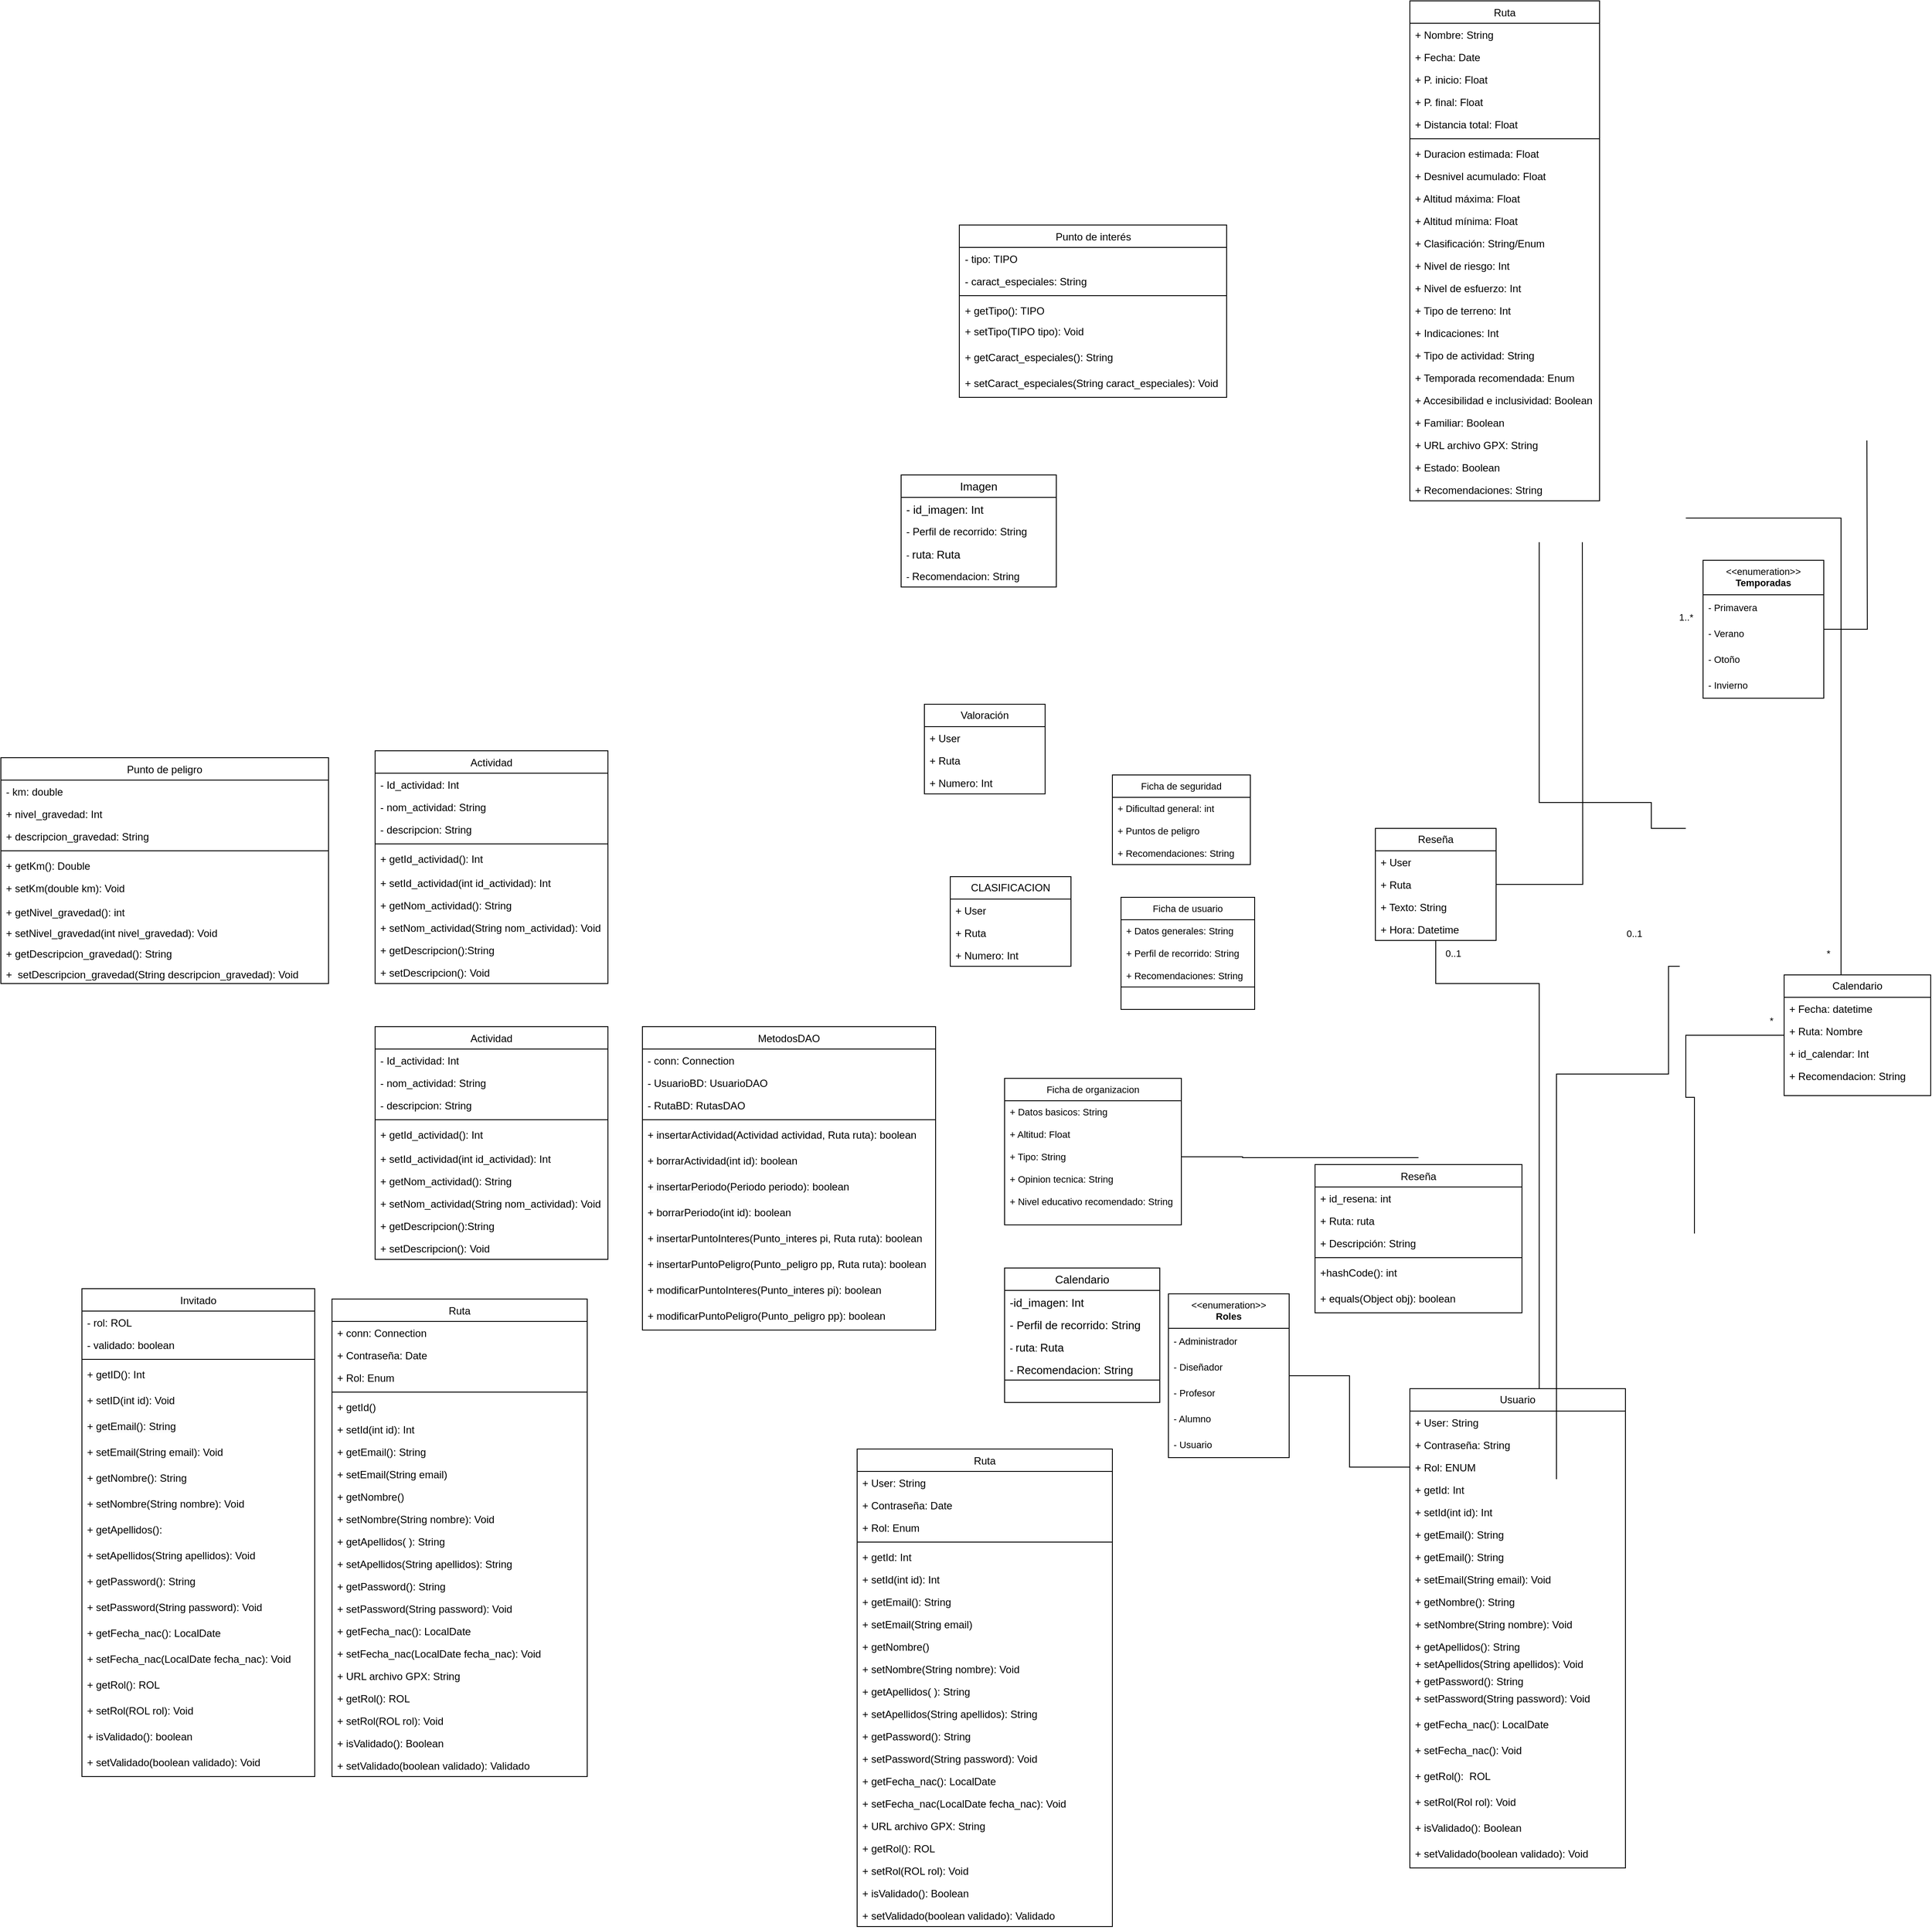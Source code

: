 <mxfile version="24.6.1" type="device">
  <diagram name="Página-1" id="BUjWcF9w_6ZaeXtxRTnA">
    <mxGraphModel dx="2510" dy="2687" grid="1" gridSize="10" guides="1" tooltips="1" connect="1" arrows="1" fold="1" page="1" pageScale="1" pageWidth="827" pageHeight="1169" math="0" shadow="0">
      <root>
        <mxCell id="0" />
        <mxCell id="1" parent="0" />
        <mxCell id="EKaNz2NjanfwlAUCV15X-1" value="Usuario" style="swimlane;fontStyle=0;childLayout=stackLayout;horizontal=1;startSize=26;fillColor=none;horizontalStack=0;resizeParent=1;resizeParentMax=0;resizeLast=0;collapsible=1;marginBottom=0;whiteSpace=wrap;html=1;" parent="1" vertex="1">
          <mxGeometry x="-20" y="1340" width="250" height="556" as="geometry" />
        </mxCell>
        <mxCell id="EKaNz2NjanfwlAUCV15X-2" value="+ User: String" style="text;strokeColor=none;fillColor=none;align=left;verticalAlign=top;spacingLeft=4;spacingRight=4;overflow=hidden;rotatable=0;points=[[0,0.5],[1,0.5]];portConstraint=eastwest;whiteSpace=wrap;html=1;" parent="EKaNz2NjanfwlAUCV15X-1" vertex="1">
          <mxGeometry y="26" width="250" height="26" as="geometry" />
        </mxCell>
        <mxCell id="EKaNz2NjanfwlAUCV15X-3" value="+ Contraseña: String" style="text;strokeColor=none;fillColor=none;align=left;verticalAlign=top;spacingLeft=4;spacingRight=4;overflow=hidden;rotatable=0;points=[[0,0.5],[1,0.5]];portConstraint=eastwest;whiteSpace=wrap;html=1;" parent="EKaNz2NjanfwlAUCV15X-1" vertex="1">
          <mxGeometry y="52" width="250" height="26" as="geometry" />
        </mxCell>
        <mxCell id="EKaNz2NjanfwlAUCV15X-4" value="+ Rol: ENUM" style="text;strokeColor=none;fillColor=none;align=left;verticalAlign=top;spacingLeft=4;spacingRight=4;overflow=hidden;rotatable=0;points=[[0,0.5],[1,0.5]];portConstraint=eastwest;whiteSpace=wrap;html=1;" parent="EKaNz2NjanfwlAUCV15X-1" vertex="1">
          <mxGeometry y="78" width="250" height="26" as="geometry" />
        </mxCell>
        <mxCell id="-DIci-uniLG4U7vf-XLS-126" value="+ getId: Int" style="text;strokeColor=none;fillColor=none;align=left;verticalAlign=top;spacingLeft=4;spacingRight=4;overflow=hidden;rotatable=0;points=[[0,0.5],[1,0.5]];portConstraint=eastwest;whiteSpace=wrap;html=1;" parent="EKaNz2NjanfwlAUCV15X-1" vertex="1">
          <mxGeometry y="104" width="250" height="26" as="geometry" />
        </mxCell>
        <mxCell id="-DIci-uniLG4U7vf-XLS-125" value="+ setId(int id): Int" style="text;strokeColor=none;fillColor=none;align=left;verticalAlign=top;spacingLeft=4;spacingRight=4;overflow=hidden;rotatable=0;points=[[0,0.5],[1,0.5]];portConstraint=eastwest;whiteSpace=wrap;html=1;" parent="EKaNz2NjanfwlAUCV15X-1" vertex="1">
          <mxGeometry y="130" width="250" height="26" as="geometry" />
        </mxCell>
        <mxCell id="-DIci-uniLG4U7vf-XLS-124" value="+ getEmail(): String&lt;div&gt;&lt;br&gt;&lt;div&gt;&lt;br&gt;&lt;/div&gt;&lt;/div&gt;" style="text;strokeColor=none;fillColor=none;align=left;verticalAlign=top;spacingLeft=4;spacingRight=4;overflow=hidden;rotatable=0;points=[[0,0.5],[1,0.5]];portConstraint=eastwest;whiteSpace=wrap;html=1;" parent="EKaNz2NjanfwlAUCV15X-1" vertex="1">
          <mxGeometry y="156" width="250" height="26" as="geometry" />
        </mxCell>
        <mxCell id="-DIci-uniLG4U7vf-XLS-154" value="+ getEmail(): String&lt;div&gt;&lt;br&gt;&lt;div&gt;&lt;br&gt;&lt;/div&gt;&lt;/div&gt;" style="text;strokeColor=none;fillColor=none;align=left;verticalAlign=top;spacingLeft=4;spacingRight=4;overflow=hidden;rotatable=0;points=[[0,0.5],[1,0.5]];portConstraint=eastwest;whiteSpace=wrap;html=1;" parent="EKaNz2NjanfwlAUCV15X-1" vertex="1">
          <mxGeometry y="182" width="250" height="26" as="geometry" />
        </mxCell>
        <mxCell id="-DIci-uniLG4U7vf-XLS-130" value="+ setEmail(String email): Void" style="text;strokeColor=none;fillColor=none;align=left;verticalAlign=top;spacingLeft=4;spacingRight=4;overflow=hidden;rotatable=0;points=[[0,0.5],[1,0.5]];portConstraint=eastwest;whiteSpace=wrap;html=1;" parent="EKaNz2NjanfwlAUCV15X-1" vertex="1">
          <mxGeometry y="208" width="250" height="26" as="geometry" />
        </mxCell>
        <mxCell id="-DIci-uniLG4U7vf-XLS-137" value="+ getNombre(): String" style="text;strokeColor=none;fillColor=none;align=left;verticalAlign=top;spacingLeft=4;spacingRight=4;overflow=hidden;rotatable=0;points=[[0,0.5],[1,0.5]];portConstraint=eastwest;whiteSpace=wrap;html=1;" parent="EKaNz2NjanfwlAUCV15X-1" vertex="1">
          <mxGeometry y="234" width="250" height="26" as="geometry" />
        </mxCell>
        <mxCell id="-DIci-uniLG4U7vf-XLS-140" value="+ setNombre(String nombre): Void" style="text;strokeColor=none;fillColor=none;align=left;verticalAlign=top;spacingLeft=4;spacingRight=4;overflow=hidden;rotatable=0;points=[[0,0.5],[1,0.5]];portConstraint=eastwest;whiteSpace=wrap;html=1;" parent="EKaNz2NjanfwlAUCV15X-1" vertex="1">
          <mxGeometry y="260" width="250" height="26" as="geometry" />
        </mxCell>
        <mxCell id="-DIci-uniLG4U7vf-XLS-143" value="+ getApellidos(): String" style="text;strokeColor=none;fillColor=none;align=left;verticalAlign=top;spacingLeft=4;spacingRight=4;overflow=hidden;rotatable=0;points=[[0,0.5],[1,0.5]];portConstraint=eastwest;whiteSpace=wrap;html=1;" parent="EKaNz2NjanfwlAUCV15X-1" vertex="1">
          <mxGeometry y="286" width="250" height="20" as="geometry" />
        </mxCell>
        <mxCell id="-DIci-uniLG4U7vf-XLS-142" value="+ setApellidos(String apellidos): Void&lt;div&gt;&lt;br&gt;&lt;/div&gt;&lt;div&gt;&lt;br&gt;&lt;/div&gt;" style="text;strokeColor=none;fillColor=none;align=left;verticalAlign=top;spacingLeft=4;spacingRight=4;overflow=hidden;rotatable=0;points=[[0,0.5],[1,0.5]];portConstraint=eastwest;whiteSpace=wrap;html=1;" parent="EKaNz2NjanfwlAUCV15X-1" vertex="1">
          <mxGeometry y="306" width="250" height="20" as="geometry" />
        </mxCell>
        <mxCell id="-DIci-uniLG4U7vf-XLS-144" value="+ getPassword(): String" style="text;strokeColor=none;fillColor=none;align=left;verticalAlign=top;spacingLeft=4;spacingRight=4;overflow=hidden;rotatable=0;points=[[0,0.5],[1,0.5]];portConstraint=eastwest;whiteSpace=wrap;html=1;" parent="EKaNz2NjanfwlAUCV15X-1" vertex="1">
          <mxGeometry y="326" width="250" height="20" as="geometry" />
        </mxCell>
        <mxCell id="-DIci-uniLG4U7vf-XLS-145" value="+ setPassword(String password): Void" style="text;strokeColor=none;fillColor=none;align=left;verticalAlign=top;spacingLeft=4;spacingRight=4;overflow=hidden;rotatable=0;points=[[0,0.5],[1,0.5]];portConstraint=eastwest;whiteSpace=wrap;html=1;" parent="EKaNz2NjanfwlAUCV15X-1" vertex="1">
          <mxGeometry y="346" width="250" height="30" as="geometry" />
        </mxCell>
        <mxCell id="-DIci-uniLG4U7vf-XLS-146" value="+ getFecha_nac(): LocalDate" style="text;strokeColor=none;fillColor=none;align=left;verticalAlign=top;spacingLeft=4;spacingRight=4;overflow=hidden;rotatable=0;points=[[0,0.5],[1,0.5]];portConstraint=eastwest;whiteSpace=wrap;html=1;" parent="EKaNz2NjanfwlAUCV15X-1" vertex="1">
          <mxGeometry y="376" width="250" height="30" as="geometry" />
        </mxCell>
        <mxCell id="-DIci-uniLG4U7vf-XLS-147" value="+ setFecha_nac(): Void" style="text;strokeColor=none;fillColor=none;align=left;verticalAlign=top;spacingLeft=4;spacingRight=4;overflow=hidden;rotatable=0;points=[[0,0.5],[1,0.5]];portConstraint=eastwest;whiteSpace=wrap;html=1;" parent="EKaNz2NjanfwlAUCV15X-1" vertex="1">
          <mxGeometry y="406" width="250" height="30" as="geometry" />
        </mxCell>
        <mxCell id="-DIci-uniLG4U7vf-XLS-148" value="+ getRol():&amp;nbsp; ROL" style="text;strokeColor=none;fillColor=none;align=left;verticalAlign=top;spacingLeft=4;spacingRight=4;overflow=hidden;rotatable=0;points=[[0,0.5],[1,0.5]];portConstraint=eastwest;whiteSpace=wrap;html=1;" parent="EKaNz2NjanfwlAUCV15X-1" vertex="1">
          <mxGeometry y="436" width="250" height="30" as="geometry" />
        </mxCell>
        <mxCell id="-DIci-uniLG4U7vf-XLS-149" value="+ setRol(Rol rol): Void" style="text;strokeColor=none;fillColor=none;align=left;verticalAlign=top;spacingLeft=4;spacingRight=4;overflow=hidden;rotatable=0;points=[[0,0.5],[1,0.5]];portConstraint=eastwest;whiteSpace=wrap;html=1;" parent="EKaNz2NjanfwlAUCV15X-1" vertex="1">
          <mxGeometry y="466" width="250" height="30" as="geometry" />
        </mxCell>
        <mxCell id="-DIci-uniLG4U7vf-XLS-150" value="+ isValidado(): Boolean" style="text;strokeColor=none;fillColor=none;align=left;verticalAlign=top;spacingLeft=4;spacingRight=4;overflow=hidden;rotatable=0;points=[[0,0.5],[1,0.5]];portConstraint=eastwest;whiteSpace=wrap;html=1;" parent="EKaNz2NjanfwlAUCV15X-1" vertex="1">
          <mxGeometry y="496" width="250" height="30" as="geometry" />
        </mxCell>
        <mxCell id="-DIci-uniLG4U7vf-XLS-151" value="+ setValidado(boolean validado): Void" style="text;strokeColor=none;fillColor=none;align=left;verticalAlign=top;spacingLeft=4;spacingRight=4;overflow=hidden;rotatable=0;points=[[0,0.5],[1,0.5]];portConstraint=eastwest;whiteSpace=wrap;html=1;" parent="EKaNz2NjanfwlAUCV15X-1" vertex="1">
          <mxGeometry y="526" width="250" height="30" as="geometry" />
        </mxCell>
        <mxCell id="EKaNz2NjanfwlAUCV15X-49" style="edgeStyle=orthogonalEdgeStyle;rounded=0;orthogonalLoop=1;jettySize=auto;html=1;endArrow=none;endFill=0;" parent="1" source="EKaNz2NjanfwlAUCV15X-45" edge="1">
          <mxGeometry relative="1" as="geometry">
            <mxPoint x="180" y="358" as="targetPoint" />
          </mxGeometry>
        </mxCell>
        <mxCell id="EKaNz2NjanfwlAUCV15X-50" style="edgeStyle=orthogonalEdgeStyle;rounded=0;orthogonalLoop=1;jettySize=auto;html=1;endArrow=none;endFill=0;" parent="1" source="EKaNz2NjanfwlAUCV15X-45" target="EKaNz2NjanfwlAUCV15X-1" edge="1">
          <mxGeometry relative="1" as="geometry">
            <Array as="points">
              <mxPoint x="10" y="870" />
              <mxPoint x="130" y="870" />
            </Array>
          </mxGeometry>
        </mxCell>
        <mxCell id="EKaNz2NjanfwlAUCV15X-45" value="Reseña" style="swimlane;fontStyle=0;childLayout=stackLayout;horizontal=1;startSize=26;fillColor=none;horizontalStack=0;resizeParent=1;resizeParentMax=0;resizeLast=0;collapsible=1;marginBottom=0;whiteSpace=wrap;html=1;" parent="1" vertex="1">
          <mxGeometry x="-60" y="690" width="140" height="130" as="geometry" />
        </mxCell>
        <mxCell id="EKaNz2NjanfwlAUCV15X-46" value="+ User" style="text;strokeColor=none;fillColor=none;align=left;verticalAlign=top;spacingLeft=4;spacingRight=4;overflow=hidden;rotatable=0;points=[[0,0.5],[1,0.5]];portConstraint=eastwest;whiteSpace=wrap;html=1;" parent="EKaNz2NjanfwlAUCV15X-45" vertex="1">
          <mxGeometry y="26" width="140" height="26" as="geometry" />
        </mxCell>
        <mxCell id="EKaNz2NjanfwlAUCV15X-47" value="+ Ruta" style="text;strokeColor=none;fillColor=none;align=left;verticalAlign=top;spacingLeft=4;spacingRight=4;overflow=hidden;rotatable=0;points=[[0,0.5],[1,0.5]];portConstraint=eastwest;whiteSpace=wrap;html=1;" parent="EKaNz2NjanfwlAUCV15X-45" vertex="1">
          <mxGeometry y="52" width="140" height="26" as="geometry" />
        </mxCell>
        <mxCell id="EKaNz2NjanfwlAUCV15X-48" value="+ Texto: String" style="text;strokeColor=none;fillColor=none;align=left;verticalAlign=top;spacingLeft=4;spacingRight=4;overflow=hidden;rotatable=0;points=[[0,0.5],[1,0.5]];portConstraint=eastwest;whiteSpace=wrap;html=1;" parent="EKaNz2NjanfwlAUCV15X-45" vertex="1">
          <mxGeometry y="78" width="140" height="26" as="geometry" />
        </mxCell>
        <mxCell id="EKaNz2NjanfwlAUCV15X-52" value="+ Hora: Datetime" style="text;strokeColor=none;fillColor=none;align=left;verticalAlign=top;spacingLeft=4;spacingRight=4;overflow=hidden;rotatable=0;points=[[0,0.5],[1,0.5]];portConstraint=eastwest;whiteSpace=wrap;html=1;" parent="EKaNz2NjanfwlAUCV15X-45" vertex="1">
          <mxGeometry y="104" width="140" height="26" as="geometry" />
        </mxCell>
        <mxCell id="EKaNz2NjanfwlAUCV15X-58" style="edgeStyle=orthogonalEdgeStyle;rounded=0;orthogonalLoop=1;jettySize=auto;html=1;endArrow=none;endFill=0;" parent="1" edge="1">
          <mxGeometry relative="1" as="geometry">
            <Array as="points">
              <mxPoint x="279.95" y="974.95" />
              <mxPoint x="149.95" y="974.95" />
            </Array>
            <mxPoint x="292.95" y="850.003" as="sourcePoint" />
            <mxPoint x="150.003" y="1444.95" as="targetPoint" />
          </mxGeometry>
        </mxCell>
        <mxCell id="EKaNz2NjanfwlAUCV15X-53" value="Valoración" style="swimlane;fontStyle=0;childLayout=stackLayout;horizontal=1;startSize=26;fillColor=none;horizontalStack=0;resizeParent=1;resizeParentMax=0;resizeLast=0;collapsible=1;marginBottom=0;whiteSpace=wrap;html=1;" parent="1" vertex="1">
          <mxGeometry x="-583" y="546" width="140" height="104" as="geometry" />
        </mxCell>
        <mxCell id="EKaNz2NjanfwlAUCV15X-54" value="+ User" style="text;strokeColor=none;fillColor=none;align=left;verticalAlign=top;spacingLeft=4;spacingRight=4;overflow=hidden;rotatable=0;points=[[0,0.5],[1,0.5]];portConstraint=eastwest;whiteSpace=wrap;html=1;" parent="EKaNz2NjanfwlAUCV15X-53" vertex="1">
          <mxGeometry y="26" width="140" height="26" as="geometry" />
        </mxCell>
        <mxCell id="EKaNz2NjanfwlAUCV15X-55" value="+ Ruta" style="text;strokeColor=none;fillColor=none;align=left;verticalAlign=top;spacingLeft=4;spacingRight=4;overflow=hidden;rotatable=0;points=[[0,0.5],[1,0.5]];portConstraint=eastwest;whiteSpace=wrap;html=1;" parent="EKaNz2NjanfwlAUCV15X-53" vertex="1">
          <mxGeometry y="52" width="140" height="26" as="geometry" />
        </mxCell>
        <mxCell id="EKaNz2NjanfwlAUCV15X-56" value="+ Numero: Int" style="text;strokeColor=none;fillColor=none;align=left;verticalAlign=top;spacingLeft=4;spacingRight=4;overflow=hidden;rotatable=0;points=[[0,0.5],[1,0.5]];portConstraint=eastwest;whiteSpace=wrap;html=1;" parent="EKaNz2NjanfwlAUCV15X-53" vertex="1">
          <mxGeometry y="78" width="140" height="26" as="geometry" />
        </mxCell>
        <mxCell id="EKaNz2NjanfwlAUCV15X-59" style="edgeStyle=orthogonalEdgeStyle;rounded=0;orthogonalLoop=1;jettySize=auto;html=1;endArrow=none;endFill=0;" parent="1" edge="1">
          <mxGeometry relative="1" as="geometry">
            <mxPoint x="300" y="690" as="sourcePoint" />
            <Array as="points">
              <mxPoint x="260" y="690" />
              <mxPoint x="260" y="660" />
              <mxPoint x="130" y="660" />
            </Array>
            <mxPoint x="130" y="358" as="targetPoint" />
          </mxGeometry>
        </mxCell>
        <mxCell id="FBwVub3H6rDRAHj-TT6v-23" style="edgeStyle=orthogonalEdgeStyle;rounded=0;orthogonalLoop=1;jettySize=auto;html=1;endArrow=none;endFill=0;" parent="1" source="FBwVub3H6rDRAHj-TT6v-18" edge="1">
          <mxGeometry relative="1" as="geometry">
            <mxPoint x="300" y="330" as="targetPoint" />
            <Array as="points">
              <mxPoint x="480" y="330" />
            </Array>
          </mxGeometry>
        </mxCell>
        <mxCell id="FBwVub3H6rDRAHj-TT6v-18" value="Calendario" style="swimlane;fontStyle=0;childLayout=stackLayout;horizontal=1;startSize=26;fillColor=none;horizontalStack=0;resizeParent=1;resizeParentMax=0;resizeLast=0;collapsible=1;marginBottom=0;whiteSpace=wrap;html=1;" parent="1" vertex="1">
          <mxGeometry x="414" y="860" width="170" height="140" as="geometry" />
        </mxCell>
        <mxCell id="FBwVub3H6rDRAHj-TT6v-19" value="+ Fecha: datetime" style="text;strokeColor=none;fillColor=none;align=left;verticalAlign=top;spacingLeft=4;spacingRight=4;overflow=hidden;rotatable=0;points=[[0,0.5],[1,0.5]];portConstraint=eastwest;whiteSpace=wrap;html=1;" parent="FBwVub3H6rDRAHj-TT6v-18" vertex="1">
          <mxGeometry y="26" width="170" height="26" as="geometry" />
        </mxCell>
        <mxCell id="FBwVub3H6rDRAHj-TT6v-20" value="+ Ruta: Nombre" style="text;strokeColor=none;fillColor=none;align=left;verticalAlign=top;spacingLeft=4;spacingRight=4;overflow=hidden;rotatable=0;points=[[0,0.5],[1,0.5]];portConstraint=eastwest;whiteSpace=wrap;html=1;" parent="FBwVub3H6rDRAHj-TT6v-18" vertex="1">
          <mxGeometry y="52" width="170" height="26" as="geometry" />
        </mxCell>
        <mxCell id="-DIci-uniLG4U7vf-XLS-216" value="+ id_calendar: Int&lt;div&gt;&lt;br&gt;&lt;/div&gt;" style="text;strokeColor=none;fillColor=none;align=left;verticalAlign=top;spacingLeft=4;spacingRight=4;overflow=hidden;rotatable=0;points=[[0,0.5],[1,0.5]];portConstraint=eastwest;whiteSpace=wrap;html=1;" parent="FBwVub3H6rDRAHj-TT6v-18" vertex="1">
          <mxGeometry y="78" width="170" height="26" as="geometry" />
        </mxCell>
        <mxCell id="-DIci-uniLG4U7vf-XLS-217" value="+ Recomendacion: String" style="text;strokeColor=none;fillColor=none;align=left;verticalAlign=top;spacingLeft=4;spacingRight=4;overflow=hidden;rotatable=0;points=[[0,0.5],[1,0.5]];portConstraint=eastwest;whiteSpace=wrap;html=1;" parent="FBwVub3H6rDRAHj-TT6v-18" vertex="1">
          <mxGeometry y="104" width="170" height="36" as="geometry" />
        </mxCell>
        <mxCell id="FBwVub3H6rDRAHj-TT6v-22" style="edgeStyle=orthogonalEdgeStyle;rounded=0;orthogonalLoop=1;jettySize=auto;html=1;endArrow=none;endFill=0;" parent="1" source="FBwVub3H6rDRAHj-TT6v-18" edge="1">
          <mxGeometry relative="1" as="geometry">
            <Array as="points">
              <mxPoint x="300" y="930" />
              <mxPoint x="300" y="1002" />
            </Array>
            <mxPoint x="310" y="1160" as="targetPoint" />
          </mxGeometry>
        </mxCell>
        <mxCell id="FBwVub3H6rDRAHj-TT6v-24" value="Ficha de seguridad" style="swimlane;fontStyle=0;childLayout=stackLayout;horizontal=1;startSize=26;fillColor=none;horizontalStack=0;resizeParent=1;resizeParentMax=0;resizeLast=0;collapsible=1;marginBottom=0;whiteSpace=wrap;html=1;fontFamily=Helvetica;fontSize=11;fontColor=default;labelBackgroundColor=default;" parent="1" vertex="1">
          <mxGeometry x="-365" y="628" width="160" height="104" as="geometry" />
        </mxCell>
        <mxCell id="FBwVub3H6rDRAHj-TT6v-25" value="+ Dificultad general: int" style="text;strokeColor=none;fillColor=none;align=left;verticalAlign=top;spacingLeft=4;spacingRight=4;overflow=hidden;rotatable=0;points=[[0,0.5],[1,0.5]];portConstraint=eastwest;whiteSpace=wrap;html=1;fontFamily=Helvetica;fontSize=11;fontColor=default;labelBackgroundColor=default;" parent="FBwVub3H6rDRAHj-TT6v-24" vertex="1">
          <mxGeometry y="26" width="160" height="26" as="geometry" />
        </mxCell>
        <mxCell id="FBwVub3H6rDRAHj-TT6v-26" value="+ Puntos de peligro" style="text;strokeColor=none;fillColor=none;align=left;verticalAlign=top;spacingLeft=4;spacingRight=4;overflow=hidden;rotatable=0;points=[[0,0.5],[1,0.5]];portConstraint=eastwest;whiteSpace=wrap;html=1;fontFamily=Helvetica;fontSize=11;fontColor=default;labelBackgroundColor=default;" parent="FBwVub3H6rDRAHj-TT6v-24" vertex="1">
          <mxGeometry y="52" width="160" height="26" as="geometry" />
        </mxCell>
        <mxCell id="FBwVub3H6rDRAHj-TT6v-27" value="+ Recomendaciones: String" style="text;strokeColor=none;fillColor=none;align=left;verticalAlign=top;spacingLeft=4;spacingRight=4;overflow=hidden;rotatable=0;points=[[0,0.5],[1,0.5]];portConstraint=eastwest;whiteSpace=wrap;html=1;fontFamily=Helvetica;fontSize=11;fontColor=default;labelBackgroundColor=default;" parent="FBwVub3H6rDRAHj-TT6v-24" vertex="1">
          <mxGeometry y="78" width="160" height="26" as="geometry" />
        </mxCell>
        <mxCell id="FBwVub3H6rDRAHj-TT6v-30" value="Ficha de usuario" style="swimlane;fontStyle=0;childLayout=stackLayout;horizontal=1;startSize=26;fillColor=none;horizontalStack=0;resizeParent=1;resizeParentMax=0;resizeLast=0;collapsible=1;marginBottom=0;whiteSpace=wrap;html=1;fontFamily=Helvetica;fontSize=11;fontColor=default;labelBackgroundColor=default;" parent="1" vertex="1">
          <mxGeometry x="-355" y="770" width="155" height="130" as="geometry" />
        </mxCell>
        <mxCell id="FBwVub3H6rDRAHj-TT6v-31" value="+ Datos generales: String" style="text;strokeColor=none;fillColor=none;align=left;verticalAlign=top;spacingLeft=4;spacingRight=4;overflow=hidden;rotatable=0;points=[[0,0.5],[1,0.5]];portConstraint=eastwest;whiteSpace=wrap;html=1;fontFamily=Helvetica;fontSize=11;fontColor=default;labelBackgroundColor=default;" parent="FBwVub3H6rDRAHj-TT6v-30" vertex="1">
          <mxGeometry y="26" width="155" height="26" as="geometry" />
        </mxCell>
        <mxCell id="FBwVub3H6rDRAHj-TT6v-32" value="+ Perfil de recorrido: String" style="text;strokeColor=none;fillColor=none;align=left;verticalAlign=top;spacingLeft=4;spacingRight=4;overflow=hidden;rotatable=0;points=[[0,0.5],[1,0.5]];portConstraint=eastwest;whiteSpace=wrap;html=1;fontFamily=Helvetica;fontSize=11;fontColor=default;labelBackgroundColor=default;" parent="FBwVub3H6rDRAHj-TT6v-30" vertex="1">
          <mxGeometry y="52" width="155" height="26" as="geometry" />
        </mxCell>
        <mxCell id="FBwVub3H6rDRAHj-TT6v-33" value="+ Recomendaciones: String" style="text;strokeColor=none;fillColor=none;align=left;verticalAlign=top;spacingLeft=4;spacingRight=4;overflow=hidden;rotatable=0;points=[[0,0.5],[1,0.5]];portConstraint=eastwest;whiteSpace=wrap;html=1;fontFamily=Helvetica;fontSize=11;fontColor=default;labelBackgroundColor=default;" parent="FBwVub3H6rDRAHj-TT6v-30" vertex="1">
          <mxGeometry y="78" width="155" height="26" as="geometry" />
        </mxCell>
        <mxCell id="-DIci-uniLG4U7vf-XLS-19" style="text;strokeColor=default;fillColor=none;align=left;verticalAlign=top;spacingLeft=4;spacingRight=4;overflow=hidden;rotatable=0;points=[[0,0.5],[1,0.5]];portConstraint=eastwest;whiteSpace=wrap;html=1;fontFamily=Helvetica;fontSize=11;fontColor=default;labelBackgroundColor=default;" parent="FBwVub3H6rDRAHj-TT6v-30" vertex="1">
          <mxGeometry y="104" width="155" height="26" as="geometry" />
        </mxCell>
        <mxCell id="FBwVub3H6rDRAHj-TT6v-35" value="Ficha de organizacion" style="swimlane;fontStyle=0;childLayout=stackLayout;horizontal=1;startSize=26;fillColor=none;horizontalStack=0;resizeParent=1;resizeParentMax=0;resizeLast=0;collapsible=1;marginBottom=0;whiteSpace=wrap;html=1;fontFamily=Helvetica;fontSize=11;fontColor=default;labelBackgroundColor=default;" parent="1" vertex="1">
          <mxGeometry x="-490" y="980" width="205" height="170" as="geometry" />
        </mxCell>
        <mxCell id="FBwVub3H6rDRAHj-TT6v-36" value="+ Datos basicos: String" style="text;strokeColor=none;fillColor=none;align=left;verticalAlign=top;spacingLeft=4;spacingRight=4;overflow=hidden;rotatable=0;points=[[0,0.5],[1,0.5]];portConstraint=eastwest;whiteSpace=wrap;html=1;fontFamily=Helvetica;fontSize=11;fontColor=default;labelBackgroundColor=default;" parent="FBwVub3H6rDRAHj-TT6v-35" vertex="1">
          <mxGeometry y="26" width="205" height="26" as="geometry" />
        </mxCell>
        <mxCell id="FBwVub3H6rDRAHj-TT6v-37" value="+ Altitud: Float" style="text;strokeColor=none;fillColor=none;align=left;verticalAlign=top;spacingLeft=4;spacingRight=4;overflow=hidden;rotatable=0;points=[[0,0.5],[1,0.5]];portConstraint=eastwest;whiteSpace=wrap;html=1;fontFamily=Helvetica;fontSize=11;fontColor=default;labelBackgroundColor=default;" parent="FBwVub3H6rDRAHj-TT6v-35" vertex="1">
          <mxGeometry y="52" width="205" height="26" as="geometry" />
        </mxCell>
        <mxCell id="FBwVub3H6rDRAHj-TT6v-45" style="edgeStyle=orthogonalEdgeStyle;shape=connector;rounded=0;orthogonalLoop=1;jettySize=auto;html=1;strokeColor=default;align=center;verticalAlign=middle;fontFamily=Helvetica;fontSize=11;fontColor=default;labelBackgroundColor=default;endArrow=none;endFill=0;" parent="FBwVub3H6rDRAHj-TT6v-35" source="FBwVub3H6rDRAHj-TT6v-38" edge="1">
          <mxGeometry relative="1" as="geometry">
            <mxPoint x="480" y="92" as="targetPoint" />
            <Array as="points">
              <mxPoint x="276" y="91" />
            </Array>
          </mxGeometry>
        </mxCell>
        <mxCell id="FBwVub3H6rDRAHj-TT6v-38" value="+ Tipo: String" style="text;strokeColor=none;fillColor=none;align=left;verticalAlign=top;spacingLeft=4;spacingRight=4;overflow=hidden;rotatable=0;points=[[0,0.5],[1,0.5]];portConstraint=eastwest;whiteSpace=wrap;html=1;fontFamily=Helvetica;fontSize=11;fontColor=default;labelBackgroundColor=default;" parent="FBwVub3H6rDRAHj-TT6v-35" vertex="1">
          <mxGeometry y="78" width="205" height="26" as="geometry" />
        </mxCell>
        <mxCell id="FBwVub3H6rDRAHj-TT6v-39" value="+ Opinion tecnica: String" style="text;strokeColor=none;fillColor=none;align=left;verticalAlign=top;spacingLeft=4;spacingRight=4;overflow=hidden;rotatable=0;points=[[0,0.5],[1,0.5]];portConstraint=eastwest;whiteSpace=wrap;html=1;fontFamily=Helvetica;fontSize=11;fontColor=default;labelBackgroundColor=default;" parent="FBwVub3H6rDRAHj-TT6v-35" vertex="1">
          <mxGeometry y="104" width="205" height="26" as="geometry" />
        </mxCell>
        <mxCell id="FBwVub3H6rDRAHj-TT6v-40" value="+ Nivel educativo recomendado: String" style="text;strokeColor=none;fillColor=none;align=left;verticalAlign=top;spacingLeft=4;spacingRight=4;overflow=hidden;rotatable=0;points=[[0,0.5],[1,0.5]];portConstraint=eastwest;whiteSpace=wrap;html=1;fontFamily=Helvetica;fontSize=11;fontColor=default;labelBackgroundColor=default;" parent="FBwVub3H6rDRAHj-TT6v-35" vertex="1">
          <mxGeometry y="130" width="205" height="40" as="geometry" />
        </mxCell>
        <mxCell id="FBwVub3H6rDRAHj-TT6v-63" style="edgeStyle=orthogonalEdgeStyle;shape=connector;rounded=0;orthogonalLoop=1;jettySize=auto;html=1;strokeColor=default;align=center;verticalAlign=middle;fontFamily=Helvetica;fontSize=11;fontColor=default;labelBackgroundColor=default;endArrow=none;endFill=0;" parent="1" source="FBwVub3H6rDRAHj-TT6v-46" target="EKaNz2NjanfwlAUCV15X-4" edge="1">
          <mxGeometry relative="1" as="geometry">
            <Array as="points">
              <mxPoint x="-90" y="1325" />
              <mxPoint x="-90" y="1431" />
            </Array>
          </mxGeometry>
        </mxCell>
        <mxCell id="FBwVub3H6rDRAHj-TT6v-46" value="&amp;lt;&amp;lt;enumeration&amp;gt;&amp;gt;&lt;br&gt;&lt;b&gt;Roles&lt;/b&gt;" style="swimlane;fontStyle=0;align=center;verticalAlign=top;childLayout=stackLayout;horizontal=1;startSize=40;horizontalStack=0;resizeParent=1;resizeParentMax=0;resizeLast=0;collapsible=0;marginBottom=0;html=1;whiteSpace=wrap;fontFamily=Helvetica;fontSize=11;fontColor=default;labelBackgroundColor=default;" parent="1" vertex="1">
          <mxGeometry x="-300" y="1230" width="140" height="190" as="geometry" />
        </mxCell>
        <mxCell id="FBwVub3H6rDRAHj-TT6v-47" value="- Administrador" style="text;html=1;strokeColor=none;fillColor=none;align=left;verticalAlign=middle;spacingLeft=4;spacingRight=4;overflow=hidden;rotatable=0;points=[[0,0.5],[1,0.5]];portConstraint=eastwest;whiteSpace=wrap;fontFamily=Helvetica;fontSize=11;fontColor=default;labelBackgroundColor=default;" parent="FBwVub3H6rDRAHj-TT6v-46" vertex="1">
          <mxGeometry y="40" width="140" height="30" as="geometry" />
        </mxCell>
        <mxCell id="FBwVub3H6rDRAHj-TT6v-50" value="- Diseñador" style="text;html=1;strokeColor=none;fillColor=none;align=left;verticalAlign=middle;spacingLeft=4;spacingRight=4;overflow=hidden;rotatable=0;points=[[0,0.5],[1,0.5]];portConstraint=eastwest;whiteSpace=wrap;fontFamily=Helvetica;fontSize=11;fontColor=default;labelBackgroundColor=default;" parent="FBwVub3H6rDRAHj-TT6v-46" vertex="1">
          <mxGeometry y="70" width="140" height="30" as="geometry" />
        </mxCell>
        <mxCell id="FBwVub3H6rDRAHj-TT6v-51" value="- Profesor" style="text;html=1;strokeColor=none;fillColor=none;align=left;verticalAlign=middle;spacingLeft=4;spacingRight=4;overflow=hidden;rotatable=0;points=[[0,0.5],[1,0.5]];portConstraint=eastwest;whiteSpace=wrap;fontFamily=Helvetica;fontSize=11;fontColor=default;labelBackgroundColor=default;" parent="FBwVub3H6rDRAHj-TT6v-46" vertex="1">
          <mxGeometry y="100" width="140" height="30" as="geometry" />
        </mxCell>
        <mxCell id="FBwVub3H6rDRAHj-TT6v-56" value="- Alumno" style="text;html=1;strokeColor=none;fillColor=none;align=left;verticalAlign=middle;spacingLeft=4;spacingRight=4;overflow=hidden;rotatable=0;points=[[0,0.5],[1,0.5]];portConstraint=eastwest;whiteSpace=wrap;fontFamily=Helvetica;fontSize=11;fontColor=default;labelBackgroundColor=default;" parent="FBwVub3H6rDRAHj-TT6v-46" vertex="1">
          <mxGeometry y="130" width="140" height="30" as="geometry" />
        </mxCell>
        <mxCell id="FBwVub3H6rDRAHj-TT6v-62" value="- Usuario" style="text;html=1;strokeColor=none;fillColor=none;align=left;verticalAlign=middle;spacingLeft=4;spacingRight=4;overflow=hidden;rotatable=0;points=[[0,0.5],[1,0.5]];portConstraint=eastwest;whiteSpace=wrap;fontFamily=Helvetica;fontSize=11;fontColor=default;labelBackgroundColor=default;" parent="FBwVub3H6rDRAHj-TT6v-46" vertex="1">
          <mxGeometry y="160" width="140" height="30" as="geometry" />
        </mxCell>
        <mxCell id="FBwVub3H6rDRAHj-TT6v-66" style="edgeStyle=orthogonalEdgeStyle;shape=connector;rounded=0;orthogonalLoop=1;jettySize=auto;html=1;strokeColor=default;align=center;verticalAlign=middle;fontFamily=Helvetica;fontSize=11;fontColor=default;labelBackgroundColor=default;endArrow=none;endFill=0;" parent="1" source="FBwVub3H6rDRAHj-TT6v-64" edge="1">
          <mxGeometry relative="1" as="geometry">
            <mxPoint x="510" y="240" as="targetPoint" />
          </mxGeometry>
        </mxCell>
        <mxCell id="FBwVub3H6rDRAHj-TT6v-64" value="&amp;lt;&amp;lt;enumeration&amp;gt;&amp;gt;&lt;br&gt;&lt;b&gt;Temporadas&lt;/b&gt;" style="swimlane;fontStyle=0;align=center;verticalAlign=top;childLayout=stackLayout;horizontal=1;startSize=40;horizontalStack=0;resizeParent=1;resizeParentMax=0;resizeLast=0;collapsible=0;marginBottom=0;html=1;whiteSpace=wrap;fontFamily=Helvetica;fontSize=11;fontColor=default;labelBackgroundColor=default;" parent="1" vertex="1">
          <mxGeometry x="320" y="379" width="140" height="160" as="geometry" />
        </mxCell>
        <mxCell id="FBwVub3H6rDRAHj-TT6v-65" value="- Primavera" style="text;html=1;strokeColor=none;fillColor=none;align=left;verticalAlign=middle;spacingLeft=4;spacingRight=4;overflow=hidden;rotatable=0;points=[[0,0.5],[1,0.5]];portConstraint=eastwest;whiteSpace=wrap;fontFamily=Helvetica;fontSize=11;fontColor=default;labelBackgroundColor=default;" parent="FBwVub3H6rDRAHj-TT6v-64" vertex="1">
          <mxGeometry y="40" width="140" height="30" as="geometry" />
        </mxCell>
        <mxCell id="FBwVub3H6rDRAHj-TT6v-67" value="- Verano" style="text;html=1;strokeColor=none;fillColor=none;align=left;verticalAlign=middle;spacingLeft=4;spacingRight=4;overflow=hidden;rotatable=0;points=[[0,0.5],[1,0.5]];portConstraint=eastwest;whiteSpace=wrap;fontFamily=Helvetica;fontSize=11;fontColor=default;labelBackgroundColor=default;" parent="FBwVub3H6rDRAHj-TT6v-64" vertex="1">
          <mxGeometry y="70" width="140" height="30" as="geometry" />
        </mxCell>
        <mxCell id="FBwVub3H6rDRAHj-TT6v-68" value="- Otoño" style="text;html=1;strokeColor=none;fillColor=none;align=left;verticalAlign=middle;spacingLeft=4;spacingRight=4;overflow=hidden;rotatable=0;points=[[0,0.5],[1,0.5]];portConstraint=eastwest;whiteSpace=wrap;fontFamily=Helvetica;fontSize=11;fontColor=default;labelBackgroundColor=default;" parent="FBwVub3H6rDRAHj-TT6v-64" vertex="1">
          <mxGeometry y="100" width="140" height="30" as="geometry" />
        </mxCell>
        <mxCell id="FBwVub3H6rDRAHj-TT6v-69" value="- Invierno" style="text;html=1;strokeColor=none;fillColor=none;align=left;verticalAlign=middle;spacingLeft=4;spacingRight=4;overflow=hidden;rotatable=0;points=[[0,0.5],[1,0.5]];portConstraint=eastwest;whiteSpace=wrap;fontFamily=Helvetica;fontSize=11;fontColor=default;labelBackgroundColor=default;" parent="FBwVub3H6rDRAHj-TT6v-64" vertex="1">
          <mxGeometry y="130" width="140" height="30" as="geometry" />
        </mxCell>
        <mxCell id="FBwVub3H6rDRAHj-TT6v-70" value="1..*" style="text;html=1;align=center;verticalAlign=middle;resizable=0;points=[];autosize=1;strokeColor=none;fillColor=none;fontFamily=Helvetica;fontSize=11;fontColor=default;labelBackgroundColor=default;" parent="1" vertex="1">
          <mxGeometry x="280" y="430" width="40" height="30" as="geometry" />
        </mxCell>
        <mxCell id="FBwVub3H6rDRAHj-TT6v-71" value="*" style="text;html=1;align=center;verticalAlign=middle;resizable=0;points=[];autosize=1;strokeColor=none;fillColor=none;fontFamily=Helvetica;fontSize=11;fontColor=default;labelBackgroundColor=default;" parent="1" vertex="1">
          <mxGeometry x="450" y="820" width="30" height="30" as="geometry" />
        </mxCell>
        <mxCell id="FBwVub3H6rDRAHj-TT6v-72" value="*" style="text;html=1;align=center;verticalAlign=middle;resizable=0;points=[];autosize=1;strokeColor=none;fillColor=none;fontFamily=Helvetica;fontSize=11;fontColor=default;labelBackgroundColor=default;" parent="1" vertex="1">
          <mxGeometry x="384" y="898" width="30" height="30" as="geometry" />
        </mxCell>
        <mxCell id="FBwVub3H6rDRAHj-TT6v-73" value="0..1" style="text;html=1;align=center;verticalAlign=middle;resizable=0;points=[];autosize=1;strokeColor=none;fillColor=none;fontFamily=Helvetica;fontSize=11;fontColor=default;labelBackgroundColor=default;" parent="1" vertex="1">
          <mxGeometry x="10" y="820" width="40" height="30" as="geometry" />
        </mxCell>
        <mxCell id="FBwVub3H6rDRAHj-TT6v-74" value="0..1" style="text;html=1;align=center;verticalAlign=middle;resizable=0;points=[];autosize=1;strokeColor=none;fillColor=none;fontFamily=Helvetica;fontSize=11;fontColor=default;labelBackgroundColor=default;" parent="1" vertex="1">
          <mxGeometry x="220" y="797" width="40" height="30" as="geometry" />
        </mxCell>
        <mxCell id="-DIci-uniLG4U7vf-XLS-42" value="&lt;span style=&quot;font-weight: 400;&quot;&gt;Punto de interés&lt;/span&gt;" style="swimlane;fontStyle=1;align=center;verticalAlign=top;childLayout=stackLayout;horizontal=1;startSize=26;horizontalStack=0;resizeParent=1;resizeParentMax=0;resizeLast=0;collapsible=1;marginBottom=0;whiteSpace=wrap;html=1;" parent="1" vertex="1">
          <mxGeometry x="-542.5" y="-10" width="310" height="200" as="geometry" />
        </mxCell>
        <mxCell id="-DIci-uniLG4U7vf-XLS-43" value="- tipo: TIPO" style="text;strokeColor=none;fillColor=none;align=left;verticalAlign=top;spacingLeft=4;spacingRight=4;overflow=hidden;rotatable=0;points=[[0,0.5],[1,0.5]];portConstraint=eastwest;whiteSpace=wrap;html=1;" parent="-DIci-uniLG4U7vf-XLS-42" vertex="1">
          <mxGeometry y="26" width="310" height="26" as="geometry" />
        </mxCell>
        <mxCell id="-DIci-uniLG4U7vf-XLS-47" value="- caract_especiales: String" style="text;strokeColor=none;fillColor=none;align=left;verticalAlign=top;spacingLeft=4;spacingRight=4;overflow=hidden;rotatable=0;points=[[0,0.5],[1,0.5]];portConstraint=eastwest;whiteSpace=wrap;html=1;" parent="-DIci-uniLG4U7vf-XLS-42" vertex="1">
          <mxGeometry y="52" width="310" height="26" as="geometry" />
        </mxCell>
        <mxCell id="-DIci-uniLG4U7vf-XLS-44" value="" style="line;strokeWidth=1;fillColor=none;align=left;verticalAlign=middle;spacingTop=-1;spacingLeft=3;spacingRight=3;rotatable=0;labelPosition=right;points=[];portConstraint=eastwest;strokeColor=inherit;" parent="-DIci-uniLG4U7vf-XLS-42" vertex="1">
          <mxGeometry y="78" width="310" height="8" as="geometry" />
        </mxCell>
        <mxCell id="-DIci-uniLG4U7vf-XLS-72" value="+ getTipo(): TIPO" style="text;strokeColor=none;fillColor=none;align=left;verticalAlign=top;spacingLeft=4;spacingRight=4;overflow=hidden;rotatable=0;points=[[0,0.5],[1,0.5]];portConstraint=eastwest;whiteSpace=wrap;html=1;" parent="-DIci-uniLG4U7vf-XLS-42" vertex="1">
          <mxGeometry y="86" width="310" height="24" as="geometry" />
        </mxCell>
        <mxCell id="-DIci-uniLG4U7vf-XLS-77" value="+ setTipo(TIPO tipo): Void" style="text;strokeColor=none;fillColor=none;align=left;verticalAlign=top;spacingLeft=4;spacingRight=4;overflow=hidden;rotatable=0;points=[[0,0.5],[1,0.5]];portConstraint=eastwest;whiteSpace=wrap;html=1;" parent="-DIci-uniLG4U7vf-XLS-42" vertex="1">
          <mxGeometry y="110" width="310" height="30" as="geometry" />
        </mxCell>
        <mxCell id="-DIci-uniLG4U7vf-XLS-76" value="+ getCaract_especiales(): String" style="text;strokeColor=none;fillColor=none;align=left;verticalAlign=top;spacingLeft=4;spacingRight=4;overflow=hidden;rotatable=0;points=[[0,0.5],[1,0.5]];portConstraint=eastwest;whiteSpace=wrap;html=1;" parent="-DIci-uniLG4U7vf-XLS-42" vertex="1">
          <mxGeometry y="140" width="310" height="30" as="geometry" />
        </mxCell>
        <mxCell id="-DIci-uniLG4U7vf-XLS-79" value="+ setCaract_especiales(String caract_especiales): Void" style="text;strokeColor=none;fillColor=none;align=left;verticalAlign=top;spacingLeft=4;spacingRight=4;overflow=hidden;rotatable=0;points=[[0,0.5],[1,0.5]];portConstraint=eastwest;whiteSpace=wrap;html=1;" parent="-DIci-uniLG4U7vf-XLS-42" vertex="1">
          <mxGeometry y="170" width="310" height="30" as="geometry" />
        </mxCell>
        <mxCell id="-DIci-uniLG4U7vf-XLS-82" value="&lt;span style=&quot;font-weight: 400;&quot;&gt;Punto de peligro&lt;/span&gt;" style="swimlane;fontStyle=1;align=center;verticalAlign=top;childLayout=stackLayout;horizontal=1;startSize=26;horizontalStack=0;resizeParent=1;resizeParentMax=0;resizeLast=0;collapsible=1;marginBottom=0;whiteSpace=wrap;html=1;" parent="1" vertex="1">
          <mxGeometry x="-1654" y="608" width="380" height="262" as="geometry" />
        </mxCell>
        <mxCell id="-DIci-uniLG4U7vf-XLS-116" value="- km: double" style="text;strokeColor=none;fillColor=none;align=left;verticalAlign=top;spacingLeft=4;spacingRight=4;overflow=hidden;rotatable=0;points=[[0,0.5],[1,0.5]];portConstraint=eastwest;whiteSpace=wrap;html=1;" parent="-DIci-uniLG4U7vf-XLS-82" vertex="1">
          <mxGeometry y="26" width="380" height="26" as="geometry" />
        </mxCell>
        <mxCell id="-DIci-uniLG4U7vf-XLS-115" value="+ nivel_gravedad: Int" style="text;strokeColor=none;fillColor=none;align=left;verticalAlign=top;spacingLeft=4;spacingRight=4;overflow=hidden;rotatable=0;points=[[0,0.5],[1,0.5]];portConstraint=eastwest;whiteSpace=wrap;html=1;" parent="-DIci-uniLG4U7vf-XLS-82" vertex="1">
          <mxGeometry y="52" width="380" height="26" as="geometry" />
        </mxCell>
        <mxCell id="-DIci-uniLG4U7vf-XLS-114" value="+ descripcion_gravedad: String" style="text;strokeColor=none;fillColor=none;align=left;verticalAlign=top;spacingLeft=4;spacingRight=4;overflow=hidden;rotatable=0;points=[[0,0.5],[1,0.5]];portConstraint=eastwest;whiteSpace=wrap;html=1;" parent="-DIci-uniLG4U7vf-XLS-82" vertex="1">
          <mxGeometry y="78" width="380" height="26" as="geometry" />
        </mxCell>
        <mxCell id="-DIci-uniLG4U7vf-XLS-89" value="" style="line;strokeWidth=1;fillColor=none;align=left;verticalAlign=middle;spacingTop=-1;spacingLeft=3;spacingRight=3;rotatable=0;labelPosition=right;points=[];portConstraint=eastwest;strokeColor=inherit;" parent="-DIci-uniLG4U7vf-XLS-82" vertex="1">
          <mxGeometry y="104" width="380" height="8" as="geometry" />
        </mxCell>
        <mxCell id="-DIci-uniLG4U7vf-XLS-90" value="+ getKm(): Double&lt;span style=&quot;background-color: initial;&quot;&gt;&amp;nbsp;&lt;/span&gt;" style="text;strokeColor=none;fillColor=none;align=left;verticalAlign=top;spacingLeft=4;spacingRight=4;overflow=hidden;rotatable=0;points=[[0,0.5],[1,0.5]];portConstraint=eastwest;whiteSpace=wrap;html=1;" parent="-DIci-uniLG4U7vf-XLS-82" vertex="1">
          <mxGeometry y="112" width="380" height="26" as="geometry" />
        </mxCell>
        <mxCell id="-DIci-uniLG4U7vf-XLS-91" value="+ setKm(double km): Void" style="text;strokeColor=none;fillColor=none;align=left;verticalAlign=top;spacingLeft=4;spacingRight=4;overflow=hidden;rotatable=0;points=[[0,0.5],[1,0.5]];portConstraint=eastwest;whiteSpace=wrap;html=1;" parent="-DIci-uniLG4U7vf-XLS-82" vertex="1">
          <mxGeometry y="138" width="380" height="28" as="geometry" />
        </mxCell>
        <mxCell id="-DIci-uniLG4U7vf-XLS-102" value="+ getNivel_gravedad(): int" style="text;strokeColor=none;fillColor=none;align=left;verticalAlign=top;spacingLeft=4;spacingRight=4;overflow=hidden;rotatable=0;points=[[0,0.5],[1,0.5]];portConstraint=eastwest;whiteSpace=wrap;html=1;" parent="-DIci-uniLG4U7vf-XLS-82" vertex="1">
          <mxGeometry y="166" width="380" height="24" as="geometry" />
        </mxCell>
        <mxCell id="rsxc_vIiXAIGCACxroyz-88" value="+ setNivel_gravedad(int nivel_gravedad): Void" style="text;strokeColor=none;fillColor=none;align=left;verticalAlign=top;spacingLeft=4;spacingRight=4;overflow=hidden;rotatable=0;points=[[0,0.5],[1,0.5]];portConstraint=eastwest;whiteSpace=wrap;html=1;" vertex="1" parent="-DIci-uniLG4U7vf-XLS-82">
          <mxGeometry y="190" width="380" height="24" as="geometry" />
        </mxCell>
        <mxCell id="rsxc_vIiXAIGCACxroyz-87" value="+ getDescripcion_gravedad(): String" style="text;strokeColor=none;fillColor=none;align=left;verticalAlign=top;spacingLeft=4;spacingRight=4;overflow=hidden;rotatable=0;points=[[0,0.5],[1,0.5]];portConstraint=eastwest;whiteSpace=wrap;html=1;" vertex="1" parent="-DIci-uniLG4U7vf-XLS-82">
          <mxGeometry y="214" width="380" height="24" as="geometry" />
        </mxCell>
        <mxCell id="rsxc_vIiXAIGCACxroyz-86" value="+&amp;nbsp;&amp;nbsp;setDescripcion_gravedad(String descripcion_gravedad): Void" style="text;strokeColor=none;fillColor=none;align=left;verticalAlign=top;spacingLeft=4;spacingRight=4;overflow=hidden;rotatable=0;points=[[0,0.5],[1,0.5]];portConstraint=eastwest;whiteSpace=wrap;html=1;" vertex="1" parent="-DIci-uniLG4U7vf-XLS-82">
          <mxGeometry y="238" width="380" height="24" as="geometry" />
        </mxCell>
        <mxCell id="-DIci-uniLG4U7vf-XLS-155" value="&lt;span style=&quot;font-weight: 400;&quot;&gt;Ruta&lt;/span&gt;" style="swimlane;fontStyle=1;align=center;verticalAlign=top;childLayout=stackLayout;horizontal=1;startSize=26;horizontalStack=0;resizeParent=1;resizeParentMax=0;resizeLast=0;collapsible=1;marginBottom=0;whiteSpace=wrap;html=1;" parent="1" vertex="1">
          <mxGeometry x="-20" y="-270" width="220" height="580" as="geometry" />
        </mxCell>
        <mxCell id="-DIci-uniLG4U7vf-XLS-156" value="+ Nombre: Strin&lt;span style=&quot;background-color: initial;&quot;&gt;g&lt;/span&gt;&lt;div&gt;&lt;span style=&quot;background-color: initial;&quot;&gt;&lt;br&gt;&lt;/span&gt;&lt;/div&gt;" style="text;strokeColor=none;fillColor=none;align=left;verticalAlign=top;spacingLeft=4;spacingRight=4;overflow=hidden;rotatable=0;points=[[0,0.5],[1,0.5]];portConstraint=eastwest;whiteSpace=wrap;html=1;" parent="-DIci-uniLG4U7vf-XLS-155" vertex="1">
          <mxGeometry y="26" width="220" height="26" as="geometry" />
        </mxCell>
        <mxCell id="-DIci-uniLG4U7vf-XLS-157" value="+ Fecha: Date" style="text;strokeColor=none;fillColor=none;align=left;verticalAlign=top;spacingLeft=4;spacingRight=4;overflow=hidden;rotatable=0;points=[[0,0.5],[1,0.5]];portConstraint=eastwest;whiteSpace=wrap;html=1;" parent="-DIci-uniLG4U7vf-XLS-155" vertex="1">
          <mxGeometry y="52" width="220" height="26" as="geometry" />
        </mxCell>
        <mxCell id="-DIci-uniLG4U7vf-XLS-159" value="+ P. inicio: Float&lt;div&gt;&lt;br&gt;&lt;/div&gt;" style="text;strokeColor=none;fillColor=none;align=left;verticalAlign=top;spacingLeft=4;spacingRight=4;overflow=hidden;rotatable=0;points=[[0,0.5],[1,0.5]];portConstraint=eastwest;whiteSpace=wrap;html=1;" parent="-DIci-uniLG4U7vf-XLS-155" vertex="1">
          <mxGeometry y="78" width="220" height="26" as="geometry" />
        </mxCell>
        <mxCell id="-DIci-uniLG4U7vf-XLS-160" value="+ P. final: Float" style="text;strokeColor=none;fillColor=none;align=left;verticalAlign=top;spacingLeft=4;spacingRight=4;overflow=hidden;rotatable=0;points=[[0,0.5],[1,0.5]];portConstraint=eastwest;whiteSpace=wrap;html=1;" parent="-DIci-uniLG4U7vf-XLS-155" vertex="1">
          <mxGeometry y="104" width="220" height="26" as="geometry" />
        </mxCell>
        <mxCell id="-DIci-uniLG4U7vf-XLS-161" value="&lt;div&gt;+ Distancia total: Float&lt;br&gt;&lt;/div&gt;" style="text;strokeColor=none;fillColor=none;align=left;verticalAlign=top;spacingLeft=4;spacingRight=4;overflow=hidden;rotatable=0;points=[[0,0.5],[1,0.5]];portConstraint=eastwest;whiteSpace=wrap;html=1;" parent="-DIci-uniLG4U7vf-XLS-155" vertex="1">
          <mxGeometry y="130" width="220" height="26" as="geometry" />
        </mxCell>
        <mxCell id="-DIci-uniLG4U7vf-XLS-162" value="" style="line;strokeWidth=1;fillColor=none;align=left;verticalAlign=middle;spacingTop=-1;spacingLeft=3;spacingRight=3;rotatable=0;labelPosition=right;points=[];portConstraint=eastwest;strokeColor=inherit;" parent="-DIci-uniLG4U7vf-XLS-155" vertex="1">
          <mxGeometry y="156" width="220" height="8" as="geometry" />
        </mxCell>
        <mxCell id="-DIci-uniLG4U7vf-XLS-163" value="+ Duracion estimada: Float" style="text;strokeColor=none;fillColor=none;align=left;verticalAlign=top;spacingLeft=4;spacingRight=4;overflow=hidden;rotatable=0;points=[[0,0.5],[1,0.5]];portConstraint=eastwest;whiteSpace=wrap;html=1;" parent="-DIci-uniLG4U7vf-XLS-155" vertex="1">
          <mxGeometry y="164" width="220" height="26" as="geometry" />
        </mxCell>
        <mxCell id="-DIci-uniLG4U7vf-XLS-164" value="+ Desnivel acumulado: Float" style="text;strokeColor=none;fillColor=none;align=left;verticalAlign=top;spacingLeft=4;spacingRight=4;overflow=hidden;rotatable=0;points=[[0,0.5],[1,0.5]];portConstraint=eastwest;whiteSpace=wrap;html=1;" parent="-DIci-uniLG4U7vf-XLS-155" vertex="1">
          <mxGeometry y="190" width="220" height="26" as="geometry" />
        </mxCell>
        <mxCell id="-DIci-uniLG4U7vf-XLS-165" value="+ Altitud máxima: Float" style="text;strokeColor=none;fillColor=none;align=left;verticalAlign=top;spacingLeft=4;spacingRight=4;overflow=hidden;rotatable=0;points=[[0,0.5],[1,0.5]];portConstraint=eastwest;whiteSpace=wrap;html=1;" parent="-DIci-uniLG4U7vf-XLS-155" vertex="1">
          <mxGeometry y="216" width="220" height="26" as="geometry" />
        </mxCell>
        <mxCell id="-DIci-uniLG4U7vf-XLS-166" value="+ Altitud mínima: Float" style="text;strokeColor=none;fillColor=none;align=left;verticalAlign=top;spacingLeft=4;spacingRight=4;overflow=hidden;rotatable=0;points=[[0,0.5],[1,0.5]];portConstraint=eastwest;whiteSpace=wrap;html=1;" parent="-DIci-uniLG4U7vf-XLS-155" vertex="1">
          <mxGeometry y="242" width="220" height="26" as="geometry" />
        </mxCell>
        <mxCell id="-DIci-uniLG4U7vf-XLS-167" value="+ Clasificación: String/Enum" style="text;strokeColor=none;fillColor=none;align=left;verticalAlign=top;spacingLeft=4;spacingRight=4;overflow=hidden;rotatable=0;points=[[0,0.5],[1,0.5]];portConstraint=eastwest;whiteSpace=wrap;html=1;" parent="-DIci-uniLG4U7vf-XLS-155" vertex="1">
          <mxGeometry y="268" width="220" height="26" as="geometry" />
        </mxCell>
        <mxCell id="-DIci-uniLG4U7vf-XLS-168" value="+ Nivel de riesgo: Int" style="text;strokeColor=none;fillColor=none;align=left;verticalAlign=top;spacingLeft=4;spacingRight=4;overflow=hidden;rotatable=0;points=[[0,0.5],[1,0.5]];portConstraint=eastwest;whiteSpace=wrap;html=1;" parent="-DIci-uniLG4U7vf-XLS-155" vertex="1">
          <mxGeometry y="294" width="220" height="26" as="geometry" />
        </mxCell>
        <mxCell id="-DIci-uniLG4U7vf-XLS-169" value="+ Nivel de esfuerzo: Int" style="text;strokeColor=none;fillColor=none;align=left;verticalAlign=top;spacingLeft=4;spacingRight=4;overflow=hidden;rotatable=0;points=[[0,0.5],[1,0.5]];portConstraint=eastwest;whiteSpace=wrap;html=1;" parent="-DIci-uniLG4U7vf-XLS-155" vertex="1">
          <mxGeometry y="320" width="220" height="26" as="geometry" />
        </mxCell>
        <mxCell id="-DIci-uniLG4U7vf-XLS-170" value="+ Tipo de terreno: Int" style="text;strokeColor=none;fillColor=none;align=left;verticalAlign=top;spacingLeft=4;spacingRight=4;overflow=hidden;rotatable=0;points=[[0,0.5],[1,0.5]];portConstraint=eastwest;whiteSpace=wrap;html=1;" parent="-DIci-uniLG4U7vf-XLS-155" vertex="1">
          <mxGeometry y="346" width="220" height="26" as="geometry" />
        </mxCell>
        <mxCell id="-DIci-uniLG4U7vf-XLS-171" value="+ Indicaciones: Int" style="text;strokeColor=none;fillColor=none;align=left;verticalAlign=top;spacingLeft=4;spacingRight=4;overflow=hidden;rotatable=0;points=[[0,0.5],[1,0.5]];portConstraint=eastwest;whiteSpace=wrap;html=1;" parent="-DIci-uniLG4U7vf-XLS-155" vertex="1">
          <mxGeometry y="372" width="220" height="26" as="geometry" />
        </mxCell>
        <mxCell id="-DIci-uniLG4U7vf-XLS-172" value="+ Tipo de actividad: String" style="text;strokeColor=none;fillColor=none;align=left;verticalAlign=top;spacingLeft=4;spacingRight=4;overflow=hidden;rotatable=0;points=[[0,0.5],[1,0.5]];portConstraint=eastwest;whiteSpace=wrap;html=1;" parent="-DIci-uniLG4U7vf-XLS-155" vertex="1">
          <mxGeometry y="398" width="220" height="26" as="geometry" />
        </mxCell>
        <mxCell id="-DIci-uniLG4U7vf-XLS-173" value="&lt;div&gt;+ Temporada recomendada: Enum&lt;br&gt;&lt;/div&gt;" style="text;strokeColor=none;fillColor=none;align=left;verticalAlign=top;spacingLeft=4;spacingRight=4;overflow=hidden;rotatable=0;points=[[0,0.5],[1,0.5]];portConstraint=eastwest;whiteSpace=wrap;html=1;" parent="-DIci-uniLG4U7vf-XLS-155" vertex="1">
          <mxGeometry y="424" width="220" height="26" as="geometry" />
        </mxCell>
        <mxCell id="-DIci-uniLG4U7vf-XLS-174" value="+ Accesibilidad e inclusividad: Boolean&lt;br&gt;&lt;div&gt;&lt;br&gt;&lt;/div&gt;" style="text;strokeColor=none;fillColor=none;align=left;verticalAlign=top;spacingLeft=4;spacingRight=4;overflow=hidden;rotatable=0;points=[[0,0.5],[1,0.5]];portConstraint=eastwest;whiteSpace=wrap;html=1;" parent="-DIci-uniLG4U7vf-XLS-155" vertex="1">
          <mxGeometry y="450" width="220" height="26" as="geometry" />
        </mxCell>
        <mxCell id="-DIci-uniLG4U7vf-XLS-175" value="+ Familiar: Boolean&lt;div&gt;&lt;br&gt;&lt;/div&gt;" style="text;strokeColor=none;fillColor=none;align=left;verticalAlign=top;spacingLeft=4;spacingRight=4;overflow=hidden;rotatable=0;points=[[0,0.5],[1,0.5]];portConstraint=eastwest;whiteSpace=wrap;html=1;" parent="-DIci-uniLG4U7vf-XLS-155" vertex="1">
          <mxGeometry y="476" width="220" height="26" as="geometry" />
        </mxCell>
        <mxCell id="-DIci-uniLG4U7vf-XLS-176" value="+ URL archivo GPX: String" style="text;strokeColor=none;fillColor=none;align=left;verticalAlign=top;spacingLeft=4;spacingRight=4;overflow=hidden;rotatable=0;points=[[0,0.5],[1,0.5]];portConstraint=eastwest;whiteSpace=wrap;html=1;" parent="-DIci-uniLG4U7vf-XLS-155" vertex="1">
          <mxGeometry y="502" width="220" height="26" as="geometry" />
        </mxCell>
        <mxCell id="-DIci-uniLG4U7vf-XLS-177" value="+ Estado: Boolean" style="text;strokeColor=none;fillColor=none;align=left;verticalAlign=top;spacingLeft=4;spacingRight=4;overflow=hidden;rotatable=0;points=[[0,0.5],[1,0.5]];portConstraint=eastwest;whiteSpace=wrap;html=1;" parent="-DIci-uniLG4U7vf-XLS-155" vertex="1">
          <mxGeometry y="528" width="220" height="26" as="geometry" />
        </mxCell>
        <mxCell id="-DIci-uniLG4U7vf-XLS-178" value="+ Recomendaciones: String" style="text;strokeColor=none;fillColor=none;align=left;verticalAlign=top;spacingLeft=4;spacingRight=4;overflow=hidden;rotatable=0;points=[[0,0.5],[1,0.5]];portConstraint=eastwest;whiteSpace=wrap;html=1;" parent="-DIci-uniLG4U7vf-XLS-155" vertex="1">
          <mxGeometry y="554" width="220" height="26" as="geometry" />
        </mxCell>
        <mxCell id="-DIci-uniLG4U7vf-XLS-188" value="&lt;span style=&quot;font-weight: 400;&quot;&gt;Ruta&lt;/span&gt;" style="swimlane;fontStyle=1;align=center;verticalAlign=top;childLayout=stackLayout;horizontal=1;startSize=26;horizontalStack=0;resizeParent=1;resizeParentMax=0;resizeLast=0;collapsible=1;marginBottom=0;whiteSpace=wrap;html=1;" parent="1" vertex="1">
          <mxGeometry x="-661" y="1410" width="296" height="554" as="geometry" />
        </mxCell>
        <mxCell id="-DIci-uniLG4U7vf-XLS-189" value="+ User: Strin&lt;span style=&quot;background-color: initial;&quot;&gt;g&lt;/span&gt;&lt;div&gt;&lt;span style=&quot;background-color: initial;&quot;&gt;&lt;br&gt;&lt;/span&gt;&lt;/div&gt;" style="text;strokeColor=none;fillColor=none;align=left;verticalAlign=top;spacingLeft=4;spacingRight=4;overflow=hidden;rotatable=0;points=[[0,0.5],[1,0.5]];portConstraint=eastwest;whiteSpace=wrap;html=1;" parent="-DIci-uniLG4U7vf-XLS-188" vertex="1">
          <mxGeometry y="26" width="296" height="26" as="geometry" />
        </mxCell>
        <mxCell id="-DIci-uniLG4U7vf-XLS-190" value="+ Contraseña: Date" style="text;strokeColor=none;fillColor=none;align=left;verticalAlign=top;spacingLeft=4;spacingRight=4;overflow=hidden;rotatable=0;points=[[0,0.5],[1,0.5]];portConstraint=eastwest;whiteSpace=wrap;html=1;" parent="-DIci-uniLG4U7vf-XLS-188" vertex="1">
          <mxGeometry y="52" width="296" height="26" as="geometry" />
        </mxCell>
        <mxCell id="-DIci-uniLG4U7vf-XLS-191" value="&lt;div&gt;+ Rol: Enum&lt;/div&gt;" style="text;strokeColor=none;fillColor=none;align=left;verticalAlign=top;spacingLeft=4;spacingRight=4;overflow=hidden;rotatable=0;points=[[0,0.5],[1,0.5]];portConstraint=eastwest;whiteSpace=wrap;html=1;" parent="-DIci-uniLG4U7vf-XLS-188" vertex="1">
          <mxGeometry y="78" width="296" height="26" as="geometry" />
        </mxCell>
        <mxCell id="-DIci-uniLG4U7vf-XLS-194" value="" style="line;strokeWidth=1;fillColor=none;align=left;verticalAlign=middle;spacingTop=-1;spacingLeft=3;spacingRight=3;rotatable=0;labelPosition=right;points=[];portConstraint=eastwest;strokeColor=inherit;" parent="-DIci-uniLG4U7vf-XLS-188" vertex="1">
          <mxGeometry y="104" width="296" height="8" as="geometry" />
        </mxCell>
        <mxCell id="-DIci-uniLG4U7vf-XLS-195" value="+ getId: Int" style="text;strokeColor=none;fillColor=none;align=left;verticalAlign=top;spacingLeft=4;spacingRight=4;overflow=hidden;rotatable=0;points=[[0,0.5],[1,0.5]];portConstraint=eastwest;whiteSpace=wrap;html=1;" parent="-DIci-uniLG4U7vf-XLS-188" vertex="1">
          <mxGeometry y="112" width="296" height="26" as="geometry" />
        </mxCell>
        <mxCell id="-DIci-uniLG4U7vf-XLS-196" value="+ setId(int id): Int" style="text;strokeColor=none;fillColor=none;align=left;verticalAlign=top;spacingLeft=4;spacingRight=4;overflow=hidden;rotatable=0;points=[[0,0.5],[1,0.5]];portConstraint=eastwest;whiteSpace=wrap;html=1;" parent="-DIci-uniLG4U7vf-XLS-188" vertex="1">
          <mxGeometry y="138" width="296" height="26" as="geometry" />
        </mxCell>
        <mxCell id="-DIci-uniLG4U7vf-XLS-197" value="+ getEmail(): String&lt;div&gt;&lt;br&gt;&lt;div&gt;&lt;br&gt;&lt;/div&gt;&lt;/div&gt;" style="text;strokeColor=none;fillColor=none;align=left;verticalAlign=top;spacingLeft=4;spacingRight=4;overflow=hidden;rotatable=0;points=[[0,0.5],[1,0.5]];portConstraint=eastwest;whiteSpace=wrap;html=1;" parent="-DIci-uniLG4U7vf-XLS-188" vertex="1">
          <mxGeometry y="164" width="296" height="26" as="geometry" />
        </mxCell>
        <mxCell id="-DIci-uniLG4U7vf-XLS-198" value="+ setEmail(String email)" style="text;strokeColor=none;fillColor=none;align=left;verticalAlign=top;spacingLeft=4;spacingRight=4;overflow=hidden;rotatable=0;points=[[0,0.5],[1,0.5]];portConstraint=eastwest;whiteSpace=wrap;html=1;" parent="-DIci-uniLG4U7vf-XLS-188" vertex="1">
          <mxGeometry y="190" width="296" height="26" as="geometry" />
        </mxCell>
        <mxCell id="-DIci-uniLG4U7vf-XLS-199" value="+ getNombre()" style="text;strokeColor=none;fillColor=none;align=left;verticalAlign=top;spacingLeft=4;spacingRight=4;overflow=hidden;rotatable=0;points=[[0,0.5],[1,0.5]];portConstraint=eastwest;whiteSpace=wrap;html=1;" parent="-DIci-uniLG4U7vf-XLS-188" vertex="1">
          <mxGeometry y="216" width="296" height="26" as="geometry" />
        </mxCell>
        <mxCell id="-DIci-uniLG4U7vf-XLS-200" value="+ setNombre(String nombre): Void" style="text;strokeColor=none;fillColor=none;align=left;verticalAlign=top;spacingLeft=4;spacingRight=4;overflow=hidden;rotatable=0;points=[[0,0.5],[1,0.5]];portConstraint=eastwest;whiteSpace=wrap;html=1;" parent="-DIci-uniLG4U7vf-XLS-188" vertex="1">
          <mxGeometry y="242" width="296" height="26" as="geometry" />
        </mxCell>
        <mxCell id="-DIci-uniLG4U7vf-XLS-201" value="+ getApellidos(&amp;nbsp;&lt;span style=&quot;background-color: initial;&quot;&gt;): String&amp;nbsp;&lt;/span&gt;" style="text;strokeColor=none;fillColor=none;align=left;verticalAlign=top;spacingLeft=4;spacingRight=4;overflow=hidden;rotatable=0;points=[[0,0.5],[1,0.5]];portConstraint=eastwest;whiteSpace=wrap;html=1;" parent="-DIci-uniLG4U7vf-XLS-188" vertex="1">
          <mxGeometry y="268" width="296" height="26" as="geometry" />
        </mxCell>
        <mxCell id="-DIci-uniLG4U7vf-XLS-203" value="+&amp;nbsp;setApellidos(String apellidos): String" style="text;strokeColor=none;fillColor=none;align=left;verticalAlign=top;spacingLeft=4;spacingRight=4;overflow=hidden;rotatable=0;points=[[0,0.5],[1,0.5]];portConstraint=eastwest;whiteSpace=wrap;html=1;" parent="-DIci-uniLG4U7vf-XLS-188" vertex="1">
          <mxGeometry y="294" width="296" height="26" as="geometry" />
        </mxCell>
        <mxCell id="-DIci-uniLG4U7vf-XLS-204" value="+ getPassword(): String" style="text;strokeColor=none;fillColor=none;align=left;verticalAlign=top;spacingLeft=4;spacingRight=4;overflow=hidden;rotatable=0;points=[[0,0.5],[1,0.5]];portConstraint=eastwest;whiteSpace=wrap;html=1;" parent="-DIci-uniLG4U7vf-XLS-188" vertex="1">
          <mxGeometry y="320" width="296" height="26" as="geometry" />
        </mxCell>
        <mxCell id="-DIci-uniLG4U7vf-XLS-205" value="&lt;div&gt;+ setPassword(String password): Void&lt;/div&gt;" style="text;strokeColor=none;fillColor=none;align=left;verticalAlign=top;spacingLeft=4;spacingRight=4;overflow=hidden;rotatable=0;points=[[0,0.5],[1,0.5]];portConstraint=eastwest;whiteSpace=wrap;html=1;" parent="-DIci-uniLG4U7vf-XLS-188" vertex="1">
          <mxGeometry y="346" width="296" height="26" as="geometry" />
        </mxCell>
        <mxCell id="-DIci-uniLG4U7vf-XLS-206" value="+ getFecha_nac(): LocalDate&lt;br&gt;&lt;div&gt;&lt;br&gt;&lt;/div&gt;" style="text;strokeColor=none;fillColor=none;align=left;verticalAlign=top;spacingLeft=4;spacingRight=4;overflow=hidden;rotatable=0;points=[[0,0.5],[1,0.5]];portConstraint=eastwest;whiteSpace=wrap;html=1;" parent="-DIci-uniLG4U7vf-XLS-188" vertex="1">
          <mxGeometry y="372" width="296" height="26" as="geometry" />
        </mxCell>
        <mxCell id="-DIci-uniLG4U7vf-XLS-207" value="&lt;div&gt;+&amp;nbsp;setFecha_nac(LocalDate fecha_nac): Void&lt;/div&gt;" style="text;strokeColor=none;fillColor=none;align=left;verticalAlign=top;spacingLeft=4;spacingRight=4;overflow=hidden;rotatable=0;points=[[0,0.5],[1,0.5]];portConstraint=eastwest;whiteSpace=wrap;html=1;" parent="-DIci-uniLG4U7vf-XLS-188" vertex="1">
          <mxGeometry y="398" width="296" height="26" as="geometry" />
        </mxCell>
        <mxCell id="-DIci-uniLG4U7vf-XLS-208" value="+ URL archivo GPX: String" style="text;strokeColor=none;fillColor=none;align=left;verticalAlign=top;spacingLeft=4;spacingRight=4;overflow=hidden;rotatable=0;points=[[0,0.5],[1,0.5]];portConstraint=eastwest;whiteSpace=wrap;html=1;" parent="-DIci-uniLG4U7vf-XLS-188" vertex="1">
          <mxGeometry y="424" width="296" height="26" as="geometry" />
        </mxCell>
        <mxCell id="-DIci-uniLG4U7vf-XLS-209" value="+ getRol(): ROL" style="text;strokeColor=none;fillColor=none;align=left;verticalAlign=top;spacingLeft=4;spacingRight=4;overflow=hidden;rotatable=0;points=[[0,0.5],[1,0.5]];portConstraint=eastwest;whiteSpace=wrap;html=1;" parent="-DIci-uniLG4U7vf-XLS-188" vertex="1">
          <mxGeometry y="450" width="296" height="26" as="geometry" />
        </mxCell>
        <mxCell id="-DIci-uniLG4U7vf-XLS-210" value="+ setRol(ROL rol): Void" style="text;strokeColor=none;fillColor=none;align=left;verticalAlign=top;spacingLeft=4;spacingRight=4;overflow=hidden;rotatable=0;points=[[0,0.5],[1,0.5]];portConstraint=eastwest;whiteSpace=wrap;html=1;" parent="-DIci-uniLG4U7vf-XLS-188" vertex="1">
          <mxGeometry y="476" width="296" height="26" as="geometry" />
        </mxCell>
        <mxCell id="-DIci-uniLG4U7vf-XLS-214" value="+ isValidado(): Boolean" style="text;strokeColor=none;fillColor=none;align=left;verticalAlign=top;spacingLeft=4;spacingRight=4;overflow=hidden;rotatable=0;points=[[0,0.5],[1,0.5]];portConstraint=eastwest;whiteSpace=wrap;html=1;" parent="-DIci-uniLG4U7vf-XLS-188" vertex="1">
          <mxGeometry y="502" width="296" height="26" as="geometry" />
        </mxCell>
        <mxCell id="-DIci-uniLG4U7vf-XLS-213" value="+ setValidado(boolean validado): Validado" style="text;strokeColor=none;fillColor=none;align=left;verticalAlign=top;spacingLeft=4;spacingRight=4;overflow=hidden;rotatable=0;points=[[0,0.5],[1,0.5]];portConstraint=eastwest;whiteSpace=wrap;html=1;" parent="-DIci-uniLG4U7vf-XLS-188" vertex="1">
          <mxGeometry y="528" width="296" height="26" as="geometry" />
        </mxCell>
        <mxCell id="-DIci-uniLG4U7vf-XLS-218" value="&lt;span style=&quot;font-weight: 400;&quot;&gt;Reseña&lt;/span&gt;" style="swimlane;fontStyle=1;align=center;verticalAlign=top;childLayout=stackLayout;horizontal=1;startSize=26;horizontalStack=0;resizeParent=1;resizeParentMax=0;resizeLast=0;collapsible=1;marginBottom=0;whiteSpace=wrap;html=1;" parent="1" vertex="1">
          <mxGeometry x="-130" y="1080" width="240" height="172" as="geometry" />
        </mxCell>
        <mxCell id="-DIci-uniLG4U7vf-XLS-219" value="&lt;div&gt;&lt;span style=&quot;background-color: initial;&quot;&gt;+ id_resena: int&lt;/span&gt;&lt;/div&gt;" style="text;strokeColor=none;fillColor=none;align=left;verticalAlign=top;spacingLeft=4;spacingRight=4;overflow=hidden;rotatable=0;points=[[0,0.5],[1,0.5]];portConstraint=eastwest;whiteSpace=wrap;html=1;" parent="-DIci-uniLG4U7vf-XLS-218" vertex="1">
          <mxGeometry y="26" width="240" height="26" as="geometry" />
        </mxCell>
        <mxCell id="-DIci-uniLG4U7vf-XLS-220" value="+ Ruta: ruta" style="text;strokeColor=none;fillColor=none;align=left;verticalAlign=top;spacingLeft=4;spacingRight=4;overflow=hidden;rotatable=0;points=[[0,0.5],[1,0.5]];portConstraint=eastwest;whiteSpace=wrap;html=1;" parent="-DIci-uniLG4U7vf-XLS-218" vertex="1">
          <mxGeometry y="52" width="240" height="26" as="geometry" />
        </mxCell>
        <mxCell id="-DIci-uniLG4U7vf-XLS-221" value="+ Descripción: String" style="text;strokeColor=none;fillColor=none;align=left;verticalAlign=top;spacingLeft=4;spacingRight=4;overflow=hidden;rotatable=0;points=[[0,0.5],[1,0.5]];portConstraint=eastwest;whiteSpace=wrap;html=1;" parent="-DIci-uniLG4U7vf-XLS-218" vertex="1">
          <mxGeometry y="78" width="240" height="26" as="geometry" />
        </mxCell>
        <mxCell id="-DIci-uniLG4U7vf-XLS-231" value="" style="line;strokeWidth=1;fillColor=none;align=left;verticalAlign=middle;spacingTop=-1;spacingLeft=3;spacingRight=3;rotatable=0;labelPosition=right;points=[];portConstraint=eastwest;strokeColor=inherit;" parent="-DIci-uniLG4U7vf-XLS-218" vertex="1">
          <mxGeometry y="104" width="240" height="8" as="geometry" />
        </mxCell>
        <mxCell id="-DIci-uniLG4U7vf-XLS-254" value="+hashCode(): int" style="text;strokeColor=none;fillColor=none;align=left;verticalAlign=top;spacingLeft=4;spacingRight=4;overflow=hidden;rotatable=0;points=[[0,0.5],[1,0.5]];portConstraint=eastwest;whiteSpace=wrap;html=1;" parent="-DIci-uniLG4U7vf-XLS-218" vertex="1">
          <mxGeometry y="112" width="240" height="30" as="geometry" />
        </mxCell>
        <mxCell id="-DIci-uniLG4U7vf-XLS-255" value="+ equals(Object obj): boolean" style="text;strokeColor=none;fillColor=none;align=left;verticalAlign=top;spacingLeft=4;spacingRight=4;overflow=hidden;rotatable=0;points=[[0,0.5],[1,0.5]];portConstraint=eastwest;whiteSpace=wrap;html=1;" parent="-DIci-uniLG4U7vf-XLS-218" vertex="1">
          <mxGeometry y="142" width="240" height="30" as="geometry" />
        </mxCell>
        <mxCell id="uU0TIWi1KbsMjyw79YVh-2" value="&lt;span style=&quot;font-weight: 400;&quot;&gt;Ruta&lt;/span&gt;" style="swimlane;fontStyle=1;align=center;verticalAlign=top;childLayout=stackLayout;horizontal=1;startSize=26;horizontalStack=0;resizeParent=1;resizeParentMax=0;resizeLast=0;collapsible=1;marginBottom=0;whiteSpace=wrap;html=1;" parent="1" vertex="1">
          <mxGeometry x="-1270" y="1236" width="296" height="554" as="geometry" />
        </mxCell>
        <mxCell id="uU0TIWi1KbsMjyw79YVh-3" value="+ conn: Connection&lt;div&gt;&lt;span style=&quot;background-color: initial;&quot;&gt;&lt;br&gt;&lt;/span&gt;&lt;/div&gt;" style="text;strokeColor=none;fillColor=none;align=left;verticalAlign=top;spacingLeft=4;spacingRight=4;overflow=hidden;rotatable=0;points=[[0,0.5],[1,0.5]];portConstraint=eastwest;whiteSpace=wrap;html=1;" parent="uU0TIWi1KbsMjyw79YVh-2" vertex="1">
          <mxGeometry y="26" width="296" height="26" as="geometry" />
        </mxCell>
        <mxCell id="uU0TIWi1KbsMjyw79YVh-4" value="+ Contraseña: Date" style="text;strokeColor=none;fillColor=none;align=left;verticalAlign=top;spacingLeft=4;spacingRight=4;overflow=hidden;rotatable=0;points=[[0,0.5],[1,0.5]];portConstraint=eastwest;whiteSpace=wrap;html=1;" parent="uU0TIWi1KbsMjyw79YVh-2" vertex="1">
          <mxGeometry y="52" width="296" height="26" as="geometry" />
        </mxCell>
        <mxCell id="uU0TIWi1KbsMjyw79YVh-5" value="&lt;div&gt;+ Rol: Enum&lt;/div&gt;" style="text;strokeColor=none;fillColor=none;align=left;verticalAlign=top;spacingLeft=4;spacingRight=4;overflow=hidden;rotatable=0;points=[[0,0.5],[1,0.5]];portConstraint=eastwest;whiteSpace=wrap;html=1;" parent="uU0TIWi1KbsMjyw79YVh-2" vertex="1">
          <mxGeometry y="78" width="296" height="26" as="geometry" />
        </mxCell>
        <mxCell id="uU0TIWi1KbsMjyw79YVh-6" value="" style="line;strokeWidth=1;fillColor=none;align=left;verticalAlign=middle;spacingTop=-1;spacingLeft=3;spacingRight=3;rotatable=0;labelPosition=right;points=[];portConstraint=eastwest;strokeColor=inherit;" parent="uU0TIWi1KbsMjyw79YVh-2" vertex="1">
          <mxGeometry y="104" width="296" height="8" as="geometry" />
        </mxCell>
        <mxCell id="uU0TIWi1KbsMjyw79YVh-7" value="+ getId()" style="text;strokeColor=none;fillColor=none;align=left;verticalAlign=top;spacingLeft=4;spacingRight=4;overflow=hidden;rotatable=0;points=[[0,0.5],[1,0.5]];portConstraint=eastwest;whiteSpace=wrap;html=1;" parent="uU0TIWi1KbsMjyw79YVh-2" vertex="1">
          <mxGeometry y="112" width="296" height="26" as="geometry" />
        </mxCell>
        <mxCell id="uU0TIWi1KbsMjyw79YVh-8" value="+ setId(int id): Int" style="text;strokeColor=none;fillColor=none;align=left;verticalAlign=top;spacingLeft=4;spacingRight=4;overflow=hidden;rotatable=0;points=[[0,0.5],[1,0.5]];portConstraint=eastwest;whiteSpace=wrap;html=1;" parent="uU0TIWi1KbsMjyw79YVh-2" vertex="1">
          <mxGeometry y="138" width="296" height="26" as="geometry" />
        </mxCell>
        <mxCell id="uU0TIWi1KbsMjyw79YVh-9" value="+ getEmail(): String&lt;div&gt;&lt;br&gt;&lt;div&gt;&lt;br&gt;&lt;/div&gt;&lt;/div&gt;" style="text;strokeColor=none;fillColor=none;align=left;verticalAlign=top;spacingLeft=4;spacingRight=4;overflow=hidden;rotatable=0;points=[[0,0.5],[1,0.5]];portConstraint=eastwest;whiteSpace=wrap;html=1;" parent="uU0TIWi1KbsMjyw79YVh-2" vertex="1">
          <mxGeometry y="164" width="296" height="26" as="geometry" />
        </mxCell>
        <mxCell id="uU0TIWi1KbsMjyw79YVh-10" value="+ setEmail(String email)" style="text;strokeColor=none;fillColor=none;align=left;verticalAlign=top;spacingLeft=4;spacingRight=4;overflow=hidden;rotatable=0;points=[[0,0.5],[1,0.5]];portConstraint=eastwest;whiteSpace=wrap;html=1;" parent="uU0TIWi1KbsMjyw79YVh-2" vertex="1">
          <mxGeometry y="190" width="296" height="26" as="geometry" />
        </mxCell>
        <mxCell id="uU0TIWi1KbsMjyw79YVh-11" value="+ getNombre()" style="text;strokeColor=none;fillColor=none;align=left;verticalAlign=top;spacingLeft=4;spacingRight=4;overflow=hidden;rotatable=0;points=[[0,0.5],[1,0.5]];portConstraint=eastwest;whiteSpace=wrap;html=1;" parent="uU0TIWi1KbsMjyw79YVh-2" vertex="1">
          <mxGeometry y="216" width="296" height="26" as="geometry" />
        </mxCell>
        <mxCell id="uU0TIWi1KbsMjyw79YVh-12" value="+ setNombre(String nombre): Void" style="text;strokeColor=none;fillColor=none;align=left;verticalAlign=top;spacingLeft=4;spacingRight=4;overflow=hidden;rotatable=0;points=[[0,0.5],[1,0.5]];portConstraint=eastwest;whiteSpace=wrap;html=1;" parent="uU0TIWi1KbsMjyw79YVh-2" vertex="1">
          <mxGeometry y="242" width="296" height="26" as="geometry" />
        </mxCell>
        <mxCell id="uU0TIWi1KbsMjyw79YVh-13" value="+ getApellidos(&amp;nbsp;&lt;span style=&quot;background-color: initial;&quot;&gt;): String&amp;nbsp;&lt;/span&gt;" style="text;strokeColor=none;fillColor=none;align=left;verticalAlign=top;spacingLeft=4;spacingRight=4;overflow=hidden;rotatable=0;points=[[0,0.5],[1,0.5]];portConstraint=eastwest;whiteSpace=wrap;html=1;" parent="uU0TIWi1KbsMjyw79YVh-2" vertex="1">
          <mxGeometry y="268" width="296" height="26" as="geometry" />
        </mxCell>
        <mxCell id="uU0TIWi1KbsMjyw79YVh-14" value="+&amp;nbsp;setApellidos(String apellidos): String" style="text;strokeColor=none;fillColor=none;align=left;verticalAlign=top;spacingLeft=4;spacingRight=4;overflow=hidden;rotatable=0;points=[[0,0.5],[1,0.5]];portConstraint=eastwest;whiteSpace=wrap;html=1;" parent="uU0TIWi1KbsMjyw79YVh-2" vertex="1">
          <mxGeometry y="294" width="296" height="26" as="geometry" />
        </mxCell>
        <mxCell id="uU0TIWi1KbsMjyw79YVh-15" value="+ getPassword(): String" style="text;strokeColor=none;fillColor=none;align=left;verticalAlign=top;spacingLeft=4;spacingRight=4;overflow=hidden;rotatable=0;points=[[0,0.5],[1,0.5]];portConstraint=eastwest;whiteSpace=wrap;html=1;" parent="uU0TIWi1KbsMjyw79YVh-2" vertex="1">
          <mxGeometry y="320" width="296" height="26" as="geometry" />
        </mxCell>
        <mxCell id="uU0TIWi1KbsMjyw79YVh-16" value="&lt;div&gt;+ setPassword(String password): Void&lt;/div&gt;" style="text;strokeColor=none;fillColor=none;align=left;verticalAlign=top;spacingLeft=4;spacingRight=4;overflow=hidden;rotatable=0;points=[[0,0.5],[1,0.5]];portConstraint=eastwest;whiteSpace=wrap;html=1;" parent="uU0TIWi1KbsMjyw79YVh-2" vertex="1">
          <mxGeometry y="346" width="296" height="26" as="geometry" />
        </mxCell>
        <mxCell id="uU0TIWi1KbsMjyw79YVh-17" value="+ getFecha_nac(): LocalDate&lt;br&gt;&lt;div&gt;&lt;br&gt;&lt;/div&gt;" style="text;strokeColor=none;fillColor=none;align=left;verticalAlign=top;spacingLeft=4;spacingRight=4;overflow=hidden;rotatable=0;points=[[0,0.5],[1,0.5]];portConstraint=eastwest;whiteSpace=wrap;html=1;" parent="uU0TIWi1KbsMjyw79YVh-2" vertex="1">
          <mxGeometry y="372" width="296" height="26" as="geometry" />
        </mxCell>
        <mxCell id="uU0TIWi1KbsMjyw79YVh-18" value="&lt;div&gt;+&amp;nbsp;setFecha_nac(LocalDate fecha_nac): Void&lt;/div&gt;" style="text;strokeColor=none;fillColor=none;align=left;verticalAlign=top;spacingLeft=4;spacingRight=4;overflow=hidden;rotatable=0;points=[[0,0.5],[1,0.5]];portConstraint=eastwest;whiteSpace=wrap;html=1;" parent="uU0TIWi1KbsMjyw79YVh-2" vertex="1">
          <mxGeometry y="398" width="296" height="26" as="geometry" />
        </mxCell>
        <mxCell id="uU0TIWi1KbsMjyw79YVh-19" value="+ URL archivo GPX: String" style="text;strokeColor=none;fillColor=none;align=left;verticalAlign=top;spacingLeft=4;spacingRight=4;overflow=hidden;rotatable=0;points=[[0,0.5],[1,0.5]];portConstraint=eastwest;whiteSpace=wrap;html=1;" parent="uU0TIWi1KbsMjyw79YVh-2" vertex="1">
          <mxGeometry y="424" width="296" height="26" as="geometry" />
        </mxCell>
        <mxCell id="uU0TIWi1KbsMjyw79YVh-20" value="+ getRol(): ROL" style="text;strokeColor=none;fillColor=none;align=left;verticalAlign=top;spacingLeft=4;spacingRight=4;overflow=hidden;rotatable=0;points=[[0,0.5],[1,0.5]];portConstraint=eastwest;whiteSpace=wrap;html=1;" parent="uU0TIWi1KbsMjyw79YVh-2" vertex="1">
          <mxGeometry y="450" width="296" height="26" as="geometry" />
        </mxCell>
        <mxCell id="uU0TIWi1KbsMjyw79YVh-21" value="+ setRol(ROL rol): Void" style="text;strokeColor=none;fillColor=none;align=left;verticalAlign=top;spacingLeft=4;spacingRight=4;overflow=hidden;rotatable=0;points=[[0,0.5],[1,0.5]];portConstraint=eastwest;whiteSpace=wrap;html=1;" parent="uU0TIWi1KbsMjyw79YVh-2" vertex="1">
          <mxGeometry y="476" width="296" height="26" as="geometry" />
        </mxCell>
        <mxCell id="uU0TIWi1KbsMjyw79YVh-22" value="+ isValidado(): Boolean" style="text;strokeColor=none;fillColor=none;align=left;verticalAlign=top;spacingLeft=4;spacingRight=4;overflow=hidden;rotatable=0;points=[[0,0.5],[1,0.5]];portConstraint=eastwest;whiteSpace=wrap;html=1;" parent="uU0TIWi1KbsMjyw79YVh-2" vertex="1">
          <mxGeometry y="502" width="296" height="26" as="geometry" />
        </mxCell>
        <mxCell id="uU0TIWi1KbsMjyw79YVh-23" value="+ setValidado(boolean validado): Validado" style="text;strokeColor=none;fillColor=none;align=left;verticalAlign=top;spacingLeft=4;spacingRight=4;overflow=hidden;rotatable=0;points=[[0,0.5],[1,0.5]];portConstraint=eastwest;whiteSpace=wrap;html=1;" parent="uU0TIWi1KbsMjyw79YVh-2" vertex="1">
          <mxGeometry y="528" width="296" height="26" as="geometry" />
        </mxCell>
        <mxCell id="uU0TIWi1KbsMjyw79YVh-24" value="&lt;span style=&quot;font-weight: 400;&quot;&gt;Actividad&lt;/span&gt;" style="swimlane;fontStyle=1;align=center;verticalAlign=top;childLayout=stackLayout;horizontal=1;startSize=26;horizontalStack=0;resizeParent=1;resizeParentMax=0;resizeLast=0;collapsible=1;marginBottom=0;whiteSpace=wrap;html=1;" parent="1" vertex="1">
          <mxGeometry x="-1220" y="920" width="270" height="270" as="geometry" />
        </mxCell>
        <mxCell id="uU0TIWi1KbsMjyw79YVh-25" value="- Id_actividad: Int&lt;div&gt;&lt;span style=&quot;background-color: initial;&quot;&gt;&lt;br&gt;&lt;/span&gt;&lt;/div&gt;" style="text;strokeColor=none;fillColor=none;align=left;verticalAlign=top;spacingLeft=4;spacingRight=4;overflow=hidden;rotatable=0;points=[[0,0.5],[1,0.5]];portConstraint=eastwest;whiteSpace=wrap;html=1;" parent="uU0TIWi1KbsMjyw79YVh-24" vertex="1">
          <mxGeometry y="26" width="270" height="26" as="geometry" />
        </mxCell>
        <mxCell id="uU0TIWi1KbsMjyw79YVh-26" value="- nom_actividad: String" style="text;strokeColor=none;fillColor=none;align=left;verticalAlign=top;spacingLeft=4;spacingRight=4;overflow=hidden;rotatable=0;points=[[0,0.5],[1,0.5]];portConstraint=eastwest;whiteSpace=wrap;html=1;" parent="uU0TIWi1KbsMjyw79YVh-24" vertex="1">
          <mxGeometry y="52" width="270" height="26" as="geometry" />
        </mxCell>
        <mxCell id="uU0TIWi1KbsMjyw79YVh-28" value="- descripcion: String" style="text;strokeColor=none;fillColor=none;align=left;verticalAlign=top;spacingLeft=4;spacingRight=4;overflow=hidden;rotatable=0;points=[[0,0.5],[1,0.5]];portConstraint=eastwest;whiteSpace=wrap;html=1;" parent="uU0TIWi1KbsMjyw79YVh-24" vertex="1">
          <mxGeometry y="78" width="270" height="26" as="geometry" />
        </mxCell>
        <mxCell id="uU0TIWi1KbsMjyw79YVh-37" value="" style="line;strokeWidth=1;fillColor=none;align=left;verticalAlign=middle;spacingTop=-1;spacingLeft=3;spacingRight=3;rotatable=0;labelPosition=right;points=[];portConstraint=eastwest;strokeColor=inherit;" parent="uU0TIWi1KbsMjyw79YVh-24" vertex="1">
          <mxGeometry y="104" width="270" height="8" as="geometry" />
        </mxCell>
        <mxCell id="uU0TIWi1KbsMjyw79YVh-39" value="+ getId_actividad(): Int" style="text;strokeColor=none;fillColor=none;align=left;verticalAlign=top;spacingLeft=4;spacingRight=4;overflow=hidden;rotatable=0;points=[[0,0.5],[1,0.5]];portConstraint=eastwest;whiteSpace=wrap;html=1;" parent="uU0TIWi1KbsMjyw79YVh-24" vertex="1">
          <mxGeometry y="112" width="270" height="28" as="geometry" />
        </mxCell>
        <mxCell id="uU0TIWi1KbsMjyw79YVh-40" value="+ setId_actividad(int id_actividad): Int" style="text;strokeColor=none;fillColor=none;align=left;verticalAlign=top;spacingLeft=4;spacingRight=4;overflow=hidden;rotatable=0;points=[[0,0.5],[1,0.5]];portConstraint=eastwest;whiteSpace=wrap;html=1;" parent="uU0TIWi1KbsMjyw79YVh-24" vertex="1">
          <mxGeometry y="140" width="270" height="26" as="geometry" />
        </mxCell>
        <mxCell id="uU0TIWi1KbsMjyw79YVh-42" value="+ getNom_actividad(): String" style="text;strokeColor=none;fillColor=none;align=left;verticalAlign=top;spacingLeft=4;spacingRight=4;overflow=hidden;rotatable=0;points=[[0,0.5],[1,0.5]];portConstraint=eastwest;whiteSpace=wrap;html=1;" parent="uU0TIWi1KbsMjyw79YVh-24" vertex="1">
          <mxGeometry y="166" width="270" height="26" as="geometry" />
        </mxCell>
        <mxCell id="uU0TIWi1KbsMjyw79YVh-43" value="+ setNom_actividad(String nom_actividad): Void" style="text;strokeColor=none;fillColor=none;align=left;verticalAlign=top;spacingLeft=4;spacingRight=4;overflow=hidden;rotatable=0;points=[[0,0.5],[1,0.5]];portConstraint=eastwest;whiteSpace=wrap;html=1;" parent="uU0TIWi1KbsMjyw79YVh-24" vertex="1">
          <mxGeometry y="192" width="270" height="26" as="geometry" />
        </mxCell>
        <mxCell id="uU0TIWi1KbsMjyw79YVh-44" value="+ getDescripcion():String" style="text;strokeColor=none;fillColor=none;align=left;verticalAlign=top;spacingLeft=4;spacingRight=4;overflow=hidden;rotatable=0;points=[[0,0.5],[1,0.5]];portConstraint=eastwest;whiteSpace=wrap;html=1;" parent="uU0TIWi1KbsMjyw79YVh-24" vertex="1">
          <mxGeometry y="218" width="270" height="26" as="geometry" />
        </mxCell>
        <mxCell id="uU0TIWi1KbsMjyw79YVh-45" value="+ setDescripcion(): Void" style="text;strokeColor=none;fillColor=none;align=left;verticalAlign=top;spacingLeft=4;spacingRight=4;overflow=hidden;rotatable=0;points=[[0,0.5],[1,0.5]];portConstraint=eastwest;whiteSpace=wrap;html=1;" parent="uU0TIWi1KbsMjyw79YVh-24" vertex="1">
          <mxGeometry y="244" width="270" height="26" as="geometry" />
        </mxCell>
        <mxCell id="uU0TIWi1KbsMjyw79YVh-76" value="CLASIFICACION" style="swimlane;fontStyle=0;childLayout=stackLayout;horizontal=1;startSize=26;fillColor=none;horizontalStack=0;resizeParent=1;resizeParentMax=0;resizeLast=0;collapsible=1;marginBottom=0;whiteSpace=wrap;html=1;" parent="1" vertex="1">
          <mxGeometry x="-553" y="746" width="140" height="104" as="geometry" />
        </mxCell>
        <mxCell id="uU0TIWi1KbsMjyw79YVh-77" value="+ User" style="text;strokeColor=none;fillColor=none;align=left;verticalAlign=top;spacingLeft=4;spacingRight=4;overflow=hidden;rotatable=0;points=[[0,0.5],[1,0.5]];portConstraint=eastwest;whiteSpace=wrap;html=1;" parent="uU0TIWi1KbsMjyw79YVh-76" vertex="1">
          <mxGeometry y="26" width="140" height="26" as="geometry" />
        </mxCell>
        <mxCell id="uU0TIWi1KbsMjyw79YVh-78" value="+ Ruta" style="text;strokeColor=none;fillColor=none;align=left;verticalAlign=top;spacingLeft=4;spacingRight=4;overflow=hidden;rotatable=0;points=[[0,0.5],[1,0.5]];portConstraint=eastwest;whiteSpace=wrap;html=1;" parent="uU0TIWi1KbsMjyw79YVh-76" vertex="1">
          <mxGeometry y="52" width="140" height="26" as="geometry" />
        </mxCell>
        <mxCell id="uU0TIWi1KbsMjyw79YVh-79" value="+ Numero: Int" style="text;strokeColor=none;fillColor=none;align=left;verticalAlign=top;spacingLeft=4;spacingRight=4;overflow=hidden;rotatable=0;points=[[0,0.5],[1,0.5]];portConstraint=eastwest;whiteSpace=wrap;html=1;" parent="uU0TIWi1KbsMjyw79YVh-76" vertex="1">
          <mxGeometry y="78" width="140" height="26" as="geometry" />
        </mxCell>
        <mxCell id="uU0TIWi1KbsMjyw79YVh-110" value="&lt;font style=&quot;font-size: 13px;&quot;&gt;Imagen&lt;/font&gt;" style="swimlane;fontStyle=0;childLayout=stackLayout;horizontal=1;startSize=26;fillColor=none;horizontalStack=0;resizeParent=1;resizeParentMax=0;resizeLast=0;collapsible=1;marginBottom=0;whiteSpace=wrap;html=1;fontFamily=Helvetica;fontSize=11;fontColor=default;labelBackgroundColor=default;" parent="1" vertex="1">
          <mxGeometry x="-610" y="280" width="180" height="130" as="geometry" />
        </mxCell>
        <mxCell id="uU0TIWi1KbsMjyw79YVh-111" value="&lt;font style=&quot;font-size: 13px;&quot;&gt;- id_imagen: Int&lt;/font&gt;" style="text;strokeColor=none;fillColor=none;align=left;verticalAlign=top;spacingLeft=4;spacingRight=4;overflow=hidden;rotatable=0;points=[[0,0.5],[1,0.5]];portConstraint=eastwest;whiteSpace=wrap;html=1;fontFamily=Helvetica;fontSize=11;fontColor=default;labelBackgroundColor=default;" parent="uU0TIWi1KbsMjyw79YVh-110" vertex="1">
          <mxGeometry y="26" width="180" height="26" as="geometry" />
        </mxCell>
        <mxCell id="uU0TIWi1KbsMjyw79YVh-112" value="&lt;font style=&quot;font-size: 12px;&quot;&gt;- Perfil de recorrido: String&lt;/font&gt;" style="text;strokeColor=none;fillColor=none;align=left;verticalAlign=top;spacingLeft=4;spacingRight=4;overflow=hidden;rotatable=0;points=[[0,0.5],[1,0.5]];portConstraint=eastwest;whiteSpace=wrap;html=1;fontFamily=Helvetica;fontSize=11;fontColor=default;labelBackgroundColor=default;" parent="uU0TIWi1KbsMjyw79YVh-110" vertex="1">
          <mxGeometry y="52" width="180" height="26" as="geometry" />
        </mxCell>
        <mxCell id="uU0TIWi1KbsMjyw79YVh-113" value="- &lt;font style=&quot;font-size: 13px;&quot;&gt;ruta&lt;/font&gt;: &lt;font style=&quot;font-size: 13px;&quot;&gt;Ruta&lt;/font&gt;" style="text;strokeColor=none;fillColor=none;align=left;verticalAlign=top;spacingLeft=4;spacingRight=4;overflow=hidden;rotatable=0;points=[[0,0.5],[1,0.5]];portConstraint=eastwest;whiteSpace=wrap;html=1;fontFamily=Helvetica;fontSize=11;fontColor=default;labelBackgroundColor=default;" parent="uU0TIWi1KbsMjyw79YVh-110" vertex="1">
          <mxGeometry y="78" width="180" height="26" as="geometry" />
        </mxCell>
        <mxCell id="uU0TIWi1KbsMjyw79YVh-114" value="-&amp;nbsp;&lt;span style=&quot;font-size: 12px;&quot;&gt;Recomendacion: String&lt;/span&gt;" style="text;strokeColor=none;fillColor=none;align=left;verticalAlign=top;spacingLeft=4;spacingRight=4;overflow=hidden;rotatable=0;points=[[0,0.5],[1,0.5]];portConstraint=eastwest;whiteSpace=wrap;html=1;fontFamily=Helvetica;fontSize=11;fontColor=default;labelBackgroundColor=default;" parent="uU0TIWi1KbsMjyw79YVh-110" vertex="1">
          <mxGeometry y="104" width="180" height="26" as="geometry" />
        </mxCell>
        <mxCell id="uU0TIWi1KbsMjyw79YVh-129" value="&lt;font style=&quot;font-size: 13px;&quot;&gt;Calendario&lt;/font&gt;" style="swimlane;fontStyle=0;childLayout=stackLayout;horizontal=1;startSize=26;fillColor=none;horizontalStack=0;resizeParent=1;resizeParentMax=0;resizeLast=0;collapsible=1;marginBottom=0;whiteSpace=wrap;html=1;fontFamily=Helvetica;fontSize=11;fontColor=default;labelBackgroundColor=default;" parent="1" vertex="1">
          <mxGeometry x="-490" y="1200" width="180" height="156" as="geometry" />
        </mxCell>
        <mxCell id="uU0TIWi1KbsMjyw79YVh-130" value="&lt;span style=&quot;font-size: 13px;&quot;&gt;-id_imagen: Int&lt;/span&gt;" style="text;strokeColor=none;fillColor=none;align=left;verticalAlign=top;spacingLeft=4;spacingRight=4;overflow=hidden;rotatable=0;points=[[0,0.5],[1,0.5]];portConstraint=eastwest;whiteSpace=wrap;html=1;fontFamily=Helvetica;fontSize=11;fontColor=default;labelBackgroundColor=default;" parent="uU0TIWi1KbsMjyw79YVh-129" vertex="1">
          <mxGeometry y="26" width="180" height="26" as="geometry" />
        </mxCell>
        <mxCell id="uU0TIWi1KbsMjyw79YVh-131" value="&lt;font style=&quot;font-size: 13px;&quot;&gt;- Perfil de recorrido: String&lt;/font&gt;" style="text;strokeColor=none;fillColor=none;align=left;verticalAlign=top;spacingLeft=4;spacingRight=4;overflow=hidden;rotatable=0;points=[[0,0.5],[1,0.5]];portConstraint=eastwest;whiteSpace=wrap;html=1;fontFamily=Helvetica;fontSize=11;fontColor=default;labelBackgroundColor=default;" parent="uU0TIWi1KbsMjyw79YVh-129" vertex="1">
          <mxGeometry y="52" width="180" height="26" as="geometry" />
        </mxCell>
        <mxCell id="uU0TIWi1KbsMjyw79YVh-132" value="- &lt;font style=&quot;font-size: 13px;&quot;&gt;ruta&lt;/font&gt;: &lt;font style=&quot;font-size: 13px;&quot;&gt;Ruta&lt;/font&gt;" style="text;strokeColor=none;fillColor=none;align=left;verticalAlign=top;spacingLeft=4;spacingRight=4;overflow=hidden;rotatable=0;points=[[0,0.5],[1,0.5]];portConstraint=eastwest;whiteSpace=wrap;html=1;fontFamily=Helvetica;fontSize=11;fontColor=default;labelBackgroundColor=default;" parent="uU0TIWi1KbsMjyw79YVh-129" vertex="1">
          <mxGeometry y="78" width="180" height="26" as="geometry" />
        </mxCell>
        <mxCell id="uU0TIWi1KbsMjyw79YVh-133" value="&lt;font style=&quot;font-size: 13px;&quot;&gt;-&amp;nbsp;Recomendacion: String&lt;/font&gt;" style="text;strokeColor=none;fillColor=none;align=left;verticalAlign=top;spacingLeft=4;spacingRight=4;overflow=hidden;rotatable=0;points=[[0,0.5],[1,0.5]];portConstraint=eastwest;whiteSpace=wrap;html=1;fontFamily=Helvetica;fontSize=11;fontColor=default;labelBackgroundColor=default;" parent="uU0TIWi1KbsMjyw79YVh-129" vertex="1">
          <mxGeometry y="104" width="180" height="26" as="geometry" />
        </mxCell>
        <mxCell id="uU0TIWi1KbsMjyw79YVh-134" style="text;strokeColor=default;fillColor=none;align=left;verticalAlign=top;spacingLeft=4;spacingRight=4;overflow=hidden;rotatable=0;points=[[0,0.5],[1,0.5]];portConstraint=eastwest;whiteSpace=wrap;html=1;fontFamily=Helvetica;fontSize=11;fontColor=default;labelBackgroundColor=default;" parent="uU0TIWi1KbsMjyw79YVh-129" vertex="1">
          <mxGeometry y="130" width="180" height="26" as="geometry" />
        </mxCell>
        <mxCell id="uU0TIWi1KbsMjyw79YVh-135" value="&lt;span style=&quot;font-weight: 400;&quot;&gt;MetodosDAO&lt;/span&gt;" style="swimlane;fontStyle=1;align=center;verticalAlign=top;childLayout=stackLayout;horizontal=1;startSize=26;horizontalStack=0;resizeParent=1;resizeParentMax=0;resizeLast=0;collapsible=1;marginBottom=0;whiteSpace=wrap;html=1;" parent="1" vertex="1">
          <mxGeometry x="-910" y="920" width="340" height="352" as="geometry" />
        </mxCell>
        <mxCell id="uU0TIWi1KbsMjyw79YVh-136" value="- conn: Connection&lt;div&gt;&lt;span style=&quot;background-color: initial;&quot;&gt;&lt;br&gt;&lt;/span&gt;&lt;/div&gt;" style="text;strokeColor=none;fillColor=none;align=left;verticalAlign=top;spacingLeft=4;spacingRight=4;overflow=hidden;rotatable=0;points=[[0,0.5],[1,0.5]];portConstraint=eastwest;whiteSpace=wrap;html=1;" parent="uU0TIWi1KbsMjyw79YVh-135" vertex="1">
          <mxGeometry y="26" width="340" height="26" as="geometry" />
        </mxCell>
        <mxCell id="uU0TIWi1KbsMjyw79YVh-137" value="- UsuarioBD: UsuarioDAO" style="text;strokeColor=none;fillColor=none;align=left;verticalAlign=top;spacingLeft=4;spacingRight=4;overflow=hidden;rotatable=0;points=[[0,0.5],[1,0.5]];portConstraint=eastwest;whiteSpace=wrap;html=1;" parent="uU0TIWi1KbsMjyw79YVh-135" vertex="1">
          <mxGeometry y="52" width="340" height="26" as="geometry" />
        </mxCell>
        <mxCell id="uU0TIWi1KbsMjyw79YVh-138" value="- RutaBD: RutasDAO" style="text;strokeColor=none;fillColor=none;align=left;verticalAlign=top;spacingLeft=4;spacingRight=4;overflow=hidden;rotatable=0;points=[[0,0.5],[1,0.5]];portConstraint=eastwest;whiteSpace=wrap;html=1;" parent="uU0TIWi1KbsMjyw79YVh-135" vertex="1">
          <mxGeometry y="78" width="340" height="26" as="geometry" />
        </mxCell>
        <mxCell id="uU0TIWi1KbsMjyw79YVh-148" value="" style="line;strokeWidth=1;fillColor=none;align=left;verticalAlign=middle;spacingTop=-1;spacingLeft=3;spacingRight=3;rotatable=0;labelPosition=right;points=[];portConstraint=eastwest;strokeColor=inherit;" parent="uU0TIWi1KbsMjyw79YVh-135" vertex="1">
          <mxGeometry y="104" width="340" height="8" as="geometry" />
        </mxCell>
        <mxCell id="uU0TIWi1KbsMjyw79YVh-171" value="+ insertarActividad(Actividad actividad, Ruta ruta): boolean" style="text;strokeColor=none;fillColor=none;align=left;verticalAlign=top;spacingLeft=4;spacingRight=4;overflow=hidden;rotatable=0;points=[[0,0.5],[1,0.5]];portConstraint=eastwest;whiteSpace=wrap;html=1;" parent="uU0TIWi1KbsMjyw79YVh-135" vertex="1">
          <mxGeometry y="112" width="340" height="30" as="geometry" />
        </mxCell>
        <mxCell id="uU0TIWi1KbsMjyw79YVh-172" value="+ borrarActividad(int id): boolean" style="text;strokeColor=none;fillColor=none;align=left;verticalAlign=top;spacingLeft=4;spacingRight=4;overflow=hidden;rotatable=0;points=[[0,0.5],[1,0.5]];portConstraint=eastwest;whiteSpace=wrap;html=1;" parent="uU0TIWi1KbsMjyw79YVh-135" vertex="1">
          <mxGeometry y="142" width="340" height="30" as="geometry" />
        </mxCell>
        <mxCell id="uU0TIWi1KbsMjyw79YVh-176" value="&lt;span style=&quot;color: rgb(0, 0, 0); font-family: Helvetica; font-size: 12px; font-style: normal; font-variant-ligatures: normal; font-variant-caps: normal; font-weight: 400; letter-spacing: normal; orphans: 2; text-align: left; text-indent: 0px; text-transform: none; widows: 2; word-spacing: 0px; -webkit-text-stroke-width: 0px; white-space: normal; background-color: rgb(251, 251, 251); text-decoration-thickness: initial; text-decoration-style: initial; text-decoration-color: initial; display: inline !important; float: none;&quot;&gt;+ insertarPeriodo(Periodo periodo): boolean&lt;/span&gt;" style="text;strokeColor=none;fillColor=none;align=left;verticalAlign=top;spacingLeft=4;spacingRight=4;overflow=hidden;rotatable=0;points=[[0,0.5],[1,0.5]];portConstraint=eastwest;whiteSpace=wrap;html=1;" parent="uU0TIWi1KbsMjyw79YVh-135" vertex="1">
          <mxGeometry y="172" width="340" height="30" as="geometry" />
        </mxCell>
        <mxCell id="uU0TIWi1KbsMjyw79YVh-175" value="+&amp;nbsp;borrarPeriodo(int id): boolean" style="text;strokeColor=none;fillColor=none;align=left;verticalAlign=top;spacingLeft=4;spacingRight=4;overflow=hidden;rotatable=0;points=[[0,0.5],[1,0.5]];portConstraint=eastwest;whiteSpace=wrap;html=1;" parent="uU0TIWi1KbsMjyw79YVh-135" vertex="1">
          <mxGeometry y="202" width="340" height="30" as="geometry" />
        </mxCell>
        <mxCell id="uU0TIWi1KbsMjyw79YVh-174" value="+&amp;nbsp;insertarPuntoInteres(Punto_interes pi, Ruta ruta): boolean" style="text;strokeColor=none;fillColor=none;align=left;verticalAlign=top;spacingLeft=4;spacingRight=4;overflow=hidden;rotatable=0;points=[[0,0.5],[1,0.5]];portConstraint=eastwest;whiteSpace=wrap;html=1;" parent="uU0TIWi1KbsMjyw79YVh-135" vertex="1">
          <mxGeometry y="232" width="340" height="30" as="geometry" />
        </mxCell>
        <mxCell id="uU0TIWi1KbsMjyw79YVh-173" value="+ insertarPuntoPeligro(Punto_peligro pp, Ruta ruta): boolean" style="text;strokeColor=none;fillColor=none;align=left;verticalAlign=top;spacingLeft=4;spacingRight=4;overflow=hidden;rotatable=0;points=[[0,0.5],[1,0.5]];portConstraint=eastwest;whiteSpace=wrap;html=1;" parent="uU0TIWi1KbsMjyw79YVh-135" vertex="1">
          <mxGeometry y="262" width="340" height="30" as="geometry" />
        </mxCell>
        <mxCell id="uU0TIWi1KbsMjyw79YVh-177" value="+ modificarPuntoInteres(Punto_interes pi): boolean" style="text;strokeColor=none;fillColor=none;align=left;verticalAlign=top;spacingLeft=4;spacingRight=4;overflow=hidden;rotatable=0;points=[[0,0.5],[1,0.5]];portConstraint=eastwest;whiteSpace=wrap;html=1;" parent="uU0TIWi1KbsMjyw79YVh-135" vertex="1">
          <mxGeometry y="292" width="340" height="30" as="geometry" />
        </mxCell>
        <mxCell id="uU0TIWi1KbsMjyw79YVh-178" value="+&amp;nbsp;modificarPuntoPeligro(Punto_peligro pp): boolean" style="text;strokeColor=none;fillColor=none;align=left;verticalAlign=top;spacingLeft=4;spacingRight=4;overflow=hidden;rotatable=0;points=[[0,0.5],[1,0.5]];portConstraint=eastwest;whiteSpace=wrap;html=1;" parent="uU0TIWi1KbsMjyw79YVh-135" vertex="1">
          <mxGeometry y="322" width="340" height="30" as="geometry" />
        </mxCell>
        <mxCell id="rsxc_vIiXAIGCACxroyz-2" value="&lt;span style=&quot;font-weight: 400;&quot;&gt;Invitado&lt;/span&gt;" style="swimlane;fontStyle=1;align=center;verticalAlign=top;childLayout=stackLayout;horizontal=1;startSize=26;horizontalStack=0;resizeParent=1;resizeParentMax=0;resizeLast=0;collapsible=1;marginBottom=0;whiteSpace=wrap;html=1;" vertex="1" parent="1">
          <mxGeometry x="-1560" y="1224" width="270" height="566" as="geometry" />
        </mxCell>
        <mxCell id="rsxc_vIiXAIGCACxroyz-3" value="- rol: ROL&lt;div&gt;&lt;span style=&quot;background-color: initial;&quot;&gt;&lt;br&gt;&lt;/span&gt;&lt;/div&gt;" style="text;strokeColor=none;fillColor=none;align=left;verticalAlign=top;spacingLeft=4;spacingRight=4;overflow=hidden;rotatable=0;points=[[0,0.5],[1,0.5]];portConstraint=eastwest;whiteSpace=wrap;html=1;" vertex="1" parent="rsxc_vIiXAIGCACxroyz-2">
          <mxGeometry y="26" width="270" height="26" as="geometry" />
        </mxCell>
        <mxCell id="rsxc_vIiXAIGCACxroyz-4" value="- validado: boolean" style="text;strokeColor=none;fillColor=none;align=left;verticalAlign=top;spacingLeft=4;spacingRight=4;overflow=hidden;rotatable=0;points=[[0,0.5],[1,0.5]];portConstraint=eastwest;whiteSpace=wrap;html=1;" vertex="1" parent="rsxc_vIiXAIGCACxroyz-2">
          <mxGeometry y="52" width="270" height="26" as="geometry" />
        </mxCell>
        <mxCell id="rsxc_vIiXAIGCACxroyz-6" value="" style="line;strokeWidth=1;fillColor=none;align=left;verticalAlign=middle;spacingTop=-1;spacingLeft=3;spacingRight=3;rotatable=0;labelPosition=right;points=[];portConstraint=eastwest;strokeColor=inherit;" vertex="1" parent="rsxc_vIiXAIGCACxroyz-2">
          <mxGeometry y="78" width="270" height="8" as="geometry" />
        </mxCell>
        <mxCell id="rsxc_vIiXAIGCACxroyz-7" value="+ getID(): Int" style="text;strokeColor=none;fillColor=none;align=left;verticalAlign=top;spacingLeft=4;spacingRight=4;overflow=hidden;rotatable=0;points=[[0,0.5],[1,0.5]];portConstraint=eastwest;whiteSpace=wrap;html=1;" vertex="1" parent="rsxc_vIiXAIGCACxroyz-2">
          <mxGeometry y="86" width="270" height="30" as="geometry" />
        </mxCell>
        <mxCell id="rsxc_vIiXAIGCACxroyz-8" value="+ setID(int id): Void" style="text;strokeColor=none;fillColor=none;align=left;verticalAlign=top;spacingLeft=4;spacingRight=4;overflow=hidden;rotatable=0;points=[[0,0.5],[1,0.5]];portConstraint=eastwest;whiteSpace=wrap;html=1;" vertex="1" parent="rsxc_vIiXAIGCACxroyz-2">
          <mxGeometry y="116" width="270" height="30" as="geometry" />
        </mxCell>
        <mxCell id="rsxc_vIiXAIGCACxroyz-9" value="&lt;span style=&quot;color: rgb(0, 0, 0); font-family: Helvetica; font-size: 12px; font-style: normal; font-variant-ligatures: normal; font-variant-caps: normal; font-weight: 400; letter-spacing: normal; orphans: 2; text-align: left; text-indent: 0px; text-transform: none; widows: 2; word-spacing: 0px; -webkit-text-stroke-width: 0px; white-space: normal; background-color: rgb(251, 251, 251); text-decoration-thickness: initial; text-decoration-style: initial; text-decoration-color: initial; display: inline !important; float: none;&quot;&gt;+ getEmail(): String&lt;/span&gt;" style="text;strokeColor=none;fillColor=none;align=left;verticalAlign=top;spacingLeft=4;spacingRight=4;overflow=hidden;rotatable=0;points=[[0,0.5],[1,0.5]];portConstraint=eastwest;whiteSpace=wrap;html=1;" vertex="1" parent="rsxc_vIiXAIGCACxroyz-2">
          <mxGeometry y="146" width="270" height="30" as="geometry" />
        </mxCell>
        <mxCell id="rsxc_vIiXAIGCACxroyz-10" value="+ setEmail(String email): Void&amp;nbsp;" style="text;strokeColor=none;fillColor=none;align=left;verticalAlign=top;spacingLeft=4;spacingRight=4;overflow=hidden;rotatable=0;points=[[0,0.5],[1,0.5]];portConstraint=eastwest;whiteSpace=wrap;html=1;" vertex="1" parent="rsxc_vIiXAIGCACxroyz-2">
          <mxGeometry y="176" width="270" height="30" as="geometry" />
        </mxCell>
        <mxCell id="rsxc_vIiXAIGCACxroyz-11" value="+ getNombre(): String&amp;nbsp;" style="text;strokeColor=none;fillColor=none;align=left;verticalAlign=top;spacingLeft=4;spacingRight=4;overflow=hidden;rotatable=0;points=[[0,0.5],[1,0.5]];portConstraint=eastwest;whiteSpace=wrap;html=1;" vertex="1" parent="rsxc_vIiXAIGCACxroyz-2">
          <mxGeometry y="206" width="270" height="30" as="geometry" />
        </mxCell>
        <mxCell id="rsxc_vIiXAIGCACxroyz-12" value="+ setNombre(String nombre): Void&amp;nbsp;&amp;nbsp;" style="text;strokeColor=none;fillColor=none;align=left;verticalAlign=top;spacingLeft=4;spacingRight=4;overflow=hidden;rotatable=0;points=[[0,0.5],[1,0.5]];portConstraint=eastwest;whiteSpace=wrap;html=1;" vertex="1" parent="rsxc_vIiXAIGCACxroyz-2">
          <mxGeometry y="236" width="270" height="30" as="geometry" />
        </mxCell>
        <mxCell id="rsxc_vIiXAIGCACxroyz-13" value="+ getApellidos():" style="text;strokeColor=none;fillColor=none;align=left;verticalAlign=top;spacingLeft=4;spacingRight=4;overflow=hidden;rotatable=0;points=[[0,0.5],[1,0.5]];portConstraint=eastwest;whiteSpace=wrap;html=1;" vertex="1" parent="rsxc_vIiXAIGCACxroyz-2">
          <mxGeometry y="266" width="270" height="30" as="geometry" />
        </mxCell>
        <mxCell id="rsxc_vIiXAIGCACxroyz-14" value="+ setApellidos(String apellidos): Void&amp;nbsp;&amp;nbsp;" style="text;strokeColor=none;fillColor=none;align=left;verticalAlign=top;spacingLeft=4;spacingRight=4;overflow=hidden;rotatable=0;points=[[0,0.5],[1,0.5]];portConstraint=eastwest;whiteSpace=wrap;html=1;" vertex="1" parent="rsxc_vIiXAIGCACxroyz-2">
          <mxGeometry y="296" width="270" height="30" as="geometry" />
        </mxCell>
        <mxCell id="rsxc_vIiXAIGCACxroyz-20" value="+&amp;nbsp;getPassword(): S&lt;span style=&quot;background-color: initial;&quot;&gt;tring&lt;/span&gt;" style="text;strokeColor=none;fillColor=none;align=left;verticalAlign=top;spacingLeft=4;spacingRight=4;overflow=hidden;rotatable=0;points=[[0,0.5],[1,0.5]];portConstraint=eastwest;whiteSpace=wrap;html=1;" vertex="1" parent="rsxc_vIiXAIGCACxroyz-2">
          <mxGeometry y="326" width="270" height="30" as="geometry" />
        </mxCell>
        <mxCell id="rsxc_vIiXAIGCACxroyz-19" value="+ setPassword(String password): Void" style="text;strokeColor=none;fillColor=none;align=left;verticalAlign=top;spacingLeft=4;spacingRight=4;overflow=hidden;rotatable=0;points=[[0,0.5],[1,0.5]];portConstraint=eastwest;whiteSpace=wrap;html=1;" vertex="1" parent="rsxc_vIiXAIGCACxroyz-2">
          <mxGeometry y="356" width="270" height="30" as="geometry" />
        </mxCell>
        <mxCell id="rsxc_vIiXAIGCACxroyz-18" value="+ getFecha_nac(): LocalDate&amp;nbsp;" style="text;strokeColor=none;fillColor=none;align=left;verticalAlign=top;spacingLeft=4;spacingRight=4;overflow=hidden;rotatable=0;points=[[0,0.5],[1,0.5]];portConstraint=eastwest;whiteSpace=wrap;html=1;" vertex="1" parent="rsxc_vIiXAIGCACxroyz-2">
          <mxGeometry y="386" width="270" height="30" as="geometry" />
        </mxCell>
        <mxCell id="rsxc_vIiXAIGCACxroyz-17" value="+ setFecha_nac(LocalDate fecha_nac): Void" style="text;strokeColor=none;fillColor=none;align=left;verticalAlign=top;spacingLeft=4;spacingRight=4;overflow=hidden;rotatable=0;points=[[0,0.5],[1,0.5]];portConstraint=eastwest;whiteSpace=wrap;html=1;" vertex="1" parent="rsxc_vIiXAIGCACxroyz-2">
          <mxGeometry y="416" width="270" height="30" as="geometry" />
        </mxCell>
        <mxCell id="rsxc_vIiXAIGCACxroyz-16" value="+ getRol(): ROL" style="text;strokeColor=none;fillColor=none;align=left;verticalAlign=top;spacingLeft=4;spacingRight=4;overflow=hidden;rotatable=0;points=[[0,0.5],[1,0.5]];portConstraint=eastwest;whiteSpace=wrap;html=1;" vertex="1" parent="rsxc_vIiXAIGCACxroyz-2">
          <mxGeometry y="446" width="270" height="30" as="geometry" />
        </mxCell>
        <mxCell id="rsxc_vIiXAIGCACxroyz-26" value="+ setRol(ROL rol): Void" style="text;strokeColor=none;fillColor=none;align=left;verticalAlign=top;spacingLeft=4;spacingRight=4;overflow=hidden;rotatable=0;points=[[0,0.5],[1,0.5]];portConstraint=eastwest;whiteSpace=wrap;html=1;" vertex="1" parent="rsxc_vIiXAIGCACxroyz-2">
          <mxGeometry y="476" width="270" height="30" as="geometry" />
        </mxCell>
        <mxCell id="rsxc_vIiXAIGCACxroyz-25" value="+ isValidado(): boolean" style="text;strokeColor=none;fillColor=none;align=left;verticalAlign=top;spacingLeft=4;spacingRight=4;overflow=hidden;rotatable=0;points=[[0,0.5],[1,0.5]];portConstraint=eastwest;whiteSpace=wrap;html=1;" vertex="1" parent="rsxc_vIiXAIGCACxroyz-2">
          <mxGeometry y="506" width="270" height="30" as="geometry" />
        </mxCell>
        <mxCell id="rsxc_vIiXAIGCACxroyz-24" value="+ setValidado(boolean validado): Void" style="text;strokeColor=none;fillColor=none;align=left;verticalAlign=top;spacingLeft=4;spacingRight=4;overflow=hidden;rotatable=0;points=[[0,0.5],[1,0.5]];portConstraint=eastwest;whiteSpace=wrap;html=1;" vertex="1" parent="rsxc_vIiXAIGCACxroyz-2">
          <mxGeometry y="536" width="270" height="30" as="geometry" />
        </mxCell>
        <mxCell id="rsxc_vIiXAIGCACxroyz-74" value="&lt;span style=&quot;font-weight: 400;&quot;&gt;Actividad&lt;/span&gt;" style="swimlane;fontStyle=1;align=center;verticalAlign=top;childLayout=stackLayout;horizontal=1;startSize=26;horizontalStack=0;resizeParent=1;resizeParentMax=0;resizeLast=0;collapsible=1;marginBottom=0;whiteSpace=wrap;html=1;" vertex="1" parent="1">
          <mxGeometry x="-1220" y="600" width="270" height="270" as="geometry" />
        </mxCell>
        <mxCell id="rsxc_vIiXAIGCACxroyz-75" value="- Id_actividad: Int&lt;div&gt;&lt;span style=&quot;background-color: initial;&quot;&gt;&lt;br&gt;&lt;/span&gt;&lt;/div&gt;" style="text;strokeColor=none;fillColor=none;align=left;verticalAlign=top;spacingLeft=4;spacingRight=4;overflow=hidden;rotatable=0;points=[[0,0.5],[1,0.5]];portConstraint=eastwest;whiteSpace=wrap;html=1;" vertex="1" parent="rsxc_vIiXAIGCACxroyz-74">
          <mxGeometry y="26" width="270" height="26" as="geometry" />
        </mxCell>
        <mxCell id="rsxc_vIiXAIGCACxroyz-76" value="- nom_actividad: String" style="text;strokeColor=none;fillColor=none;align=left;verticalAlign=top;spacingLeft=4;spacingRight=4;overflow=hidden;rotatable=0;points=[[0,0.5],[1,0.5]];portConstraint=eastwest;whiteSpace=wrap;html=1;" vertex="1" parent="rsxc_vIiXAIGCACxroyz-74">
          <mxGeometry y="52" width="270" height="26" as="geometry" />
        </mxCell>
        <mxCell id="rsxc_vIiXAIGCACxroyz-77" value="- descripcion: String" style="text;strokeColor=none;fillColor=none;align=left;verticalAlign=top;spacingLeft=4;spacingRight=4;overflow=hidden;rotatable=0;points=[[0,0.5],[1,0.5]];portConstraint=eastwest;whiteSpace=wrap;html=1;" vertex="1" parent="rsxc_vIiXAIGCACxroyz-74">
          <mxGeometry y="78" width="270" height="26" as="geometry" />
        </mxCell>
        <mxCell id="rsxc_vIiXAIGCACxroyz-78" value="" style="line;strokeWidth=1;fillColor=none;align=left;verticalAlign=middle;spacingTop=-1;spacingLeft=3;spacingRight=3;rotatable=0;labelPosition=right;points=[];portConstraint=eastwest;strokeColor=inherit;" vertex="1" parent="rsxc_vIiXAIGCACxroyz-74">
          <mxGeometry y="104" width="270" height="8" as="geometry" />
        </mxCell>
        <mxCell id="rsxc_vIiXAIGCACxroyz-79" value="+ getId_actividad(): Int" style="text;strokeColor=none;fillColor=none;align=left;verticalAlign=top;spacingLeft=4;spacingRight=4;overflow=hidden;rotatable=0;points=[[0,0.5],[1,0.5]];portConstraint=eastwest;whiteSpace=wrap;html=1;" vertex="1" parent="rsxc_vIiXAIGCACxroyz-74">
          <mxGeometry y="112" width="270" height="28" as="geometry" />
        </mxCell>
        <mxCell id="rsxc_vIiXAIGCACxroyz-80" value="+ setId_actividad(int id_actividad): Int" style="text;strokeColor=none;fillColor=none;align=left;verticalAlign=top;spacingLeft=4;spacingRight=4;overflow=hidden;rotatable=0;points=[[0,0.5],[1,0.5]];portConstraint=eastwest;whiteSpace=wrap;html=1;" vertex="1" parent="rsxc_vIiXAIGCACxroyz-74">
          <mxGeometry y="140" width="270" height="26" as="geometry" />
        </mxCell>
        <mxCell id="rsxc_vIiXAIGCACxroyz-81" value="+ getNom_actividad(): String" style="text;strokeColor=none;fillColor=none;align=left;verticalAlign=top;spacingLeft=4;spacingRight=4;overflow=hidden;rotatable=0;points=[[0,0.5],[1,0.5]];portConstraint=eastwest;whiteSpace=wrap;html=1;" vertex="1" parent="rsxc_vIiXAIGCACxroyz-74">
          <mxGeometry y="166" width="270" height="26" as="geometry" />
        </mxCell>
        <mxCell id="rsxc_vIiXAIGCACxroyz-82" value="+ setNom_actividad(String nom_actividad): Void" style="text;strokeColor=none;fillColor=none;align=left;verticalAlign=top;spacingLeft=4;spacingRight=4;overflow=hidden;rotatable=0;points=[[0,0.5],[1,0.5]];portConstraint=eastwest;whiteSpace=wrap;html=1;" vertex="1" parent="rsxc_vIiXAIGCACxroyz-74">
          <mxGeometry y="192" width="270" height="26" as="geometry" />
        </mxCell>
        <mxCell id="rsxc_vIiXAIGCACxroyz-83" value="+ getDescripcion():String" style="text;strokeColor=none;fillColor=none;align=left;verticalAlign=top;spacingLeft=4;spacingRight=4;overflow=hidden;rotatable=0;points=[[0,0.5],[1,0.5]];portConstraint=eastwest;whiteSpace=wrap;html=1;" vertex="1" parent="rsxc_vIiXAIGCACxroyz-74">
          <mxGeometry y="218" width="270" height="26" as="geometry" />
        </mxCell>
        <mxCell id="rsxc_vIiXAIGCACxroyz-84" value="+ setDescripcion(): Void" style="text;strokeColor=none;fillColor=none;align=left;verticalAlign=top;spacingLeft=4;spacingRight=4;overflow=hidden;rotatable=0;points=[[0,0.5],[1,0.5]];portConstraint=eastwest;whiteSpace=wrap;html=1;" vertex="1" parent="rsxc_vIiXAIGCACxroyz-74">
          <mxGeometry y="244" width="270" height="26" as="geometry" />
        </mxCell>
      </root>
    </mxGraphModel>
  </diagram>
</mxfile>
